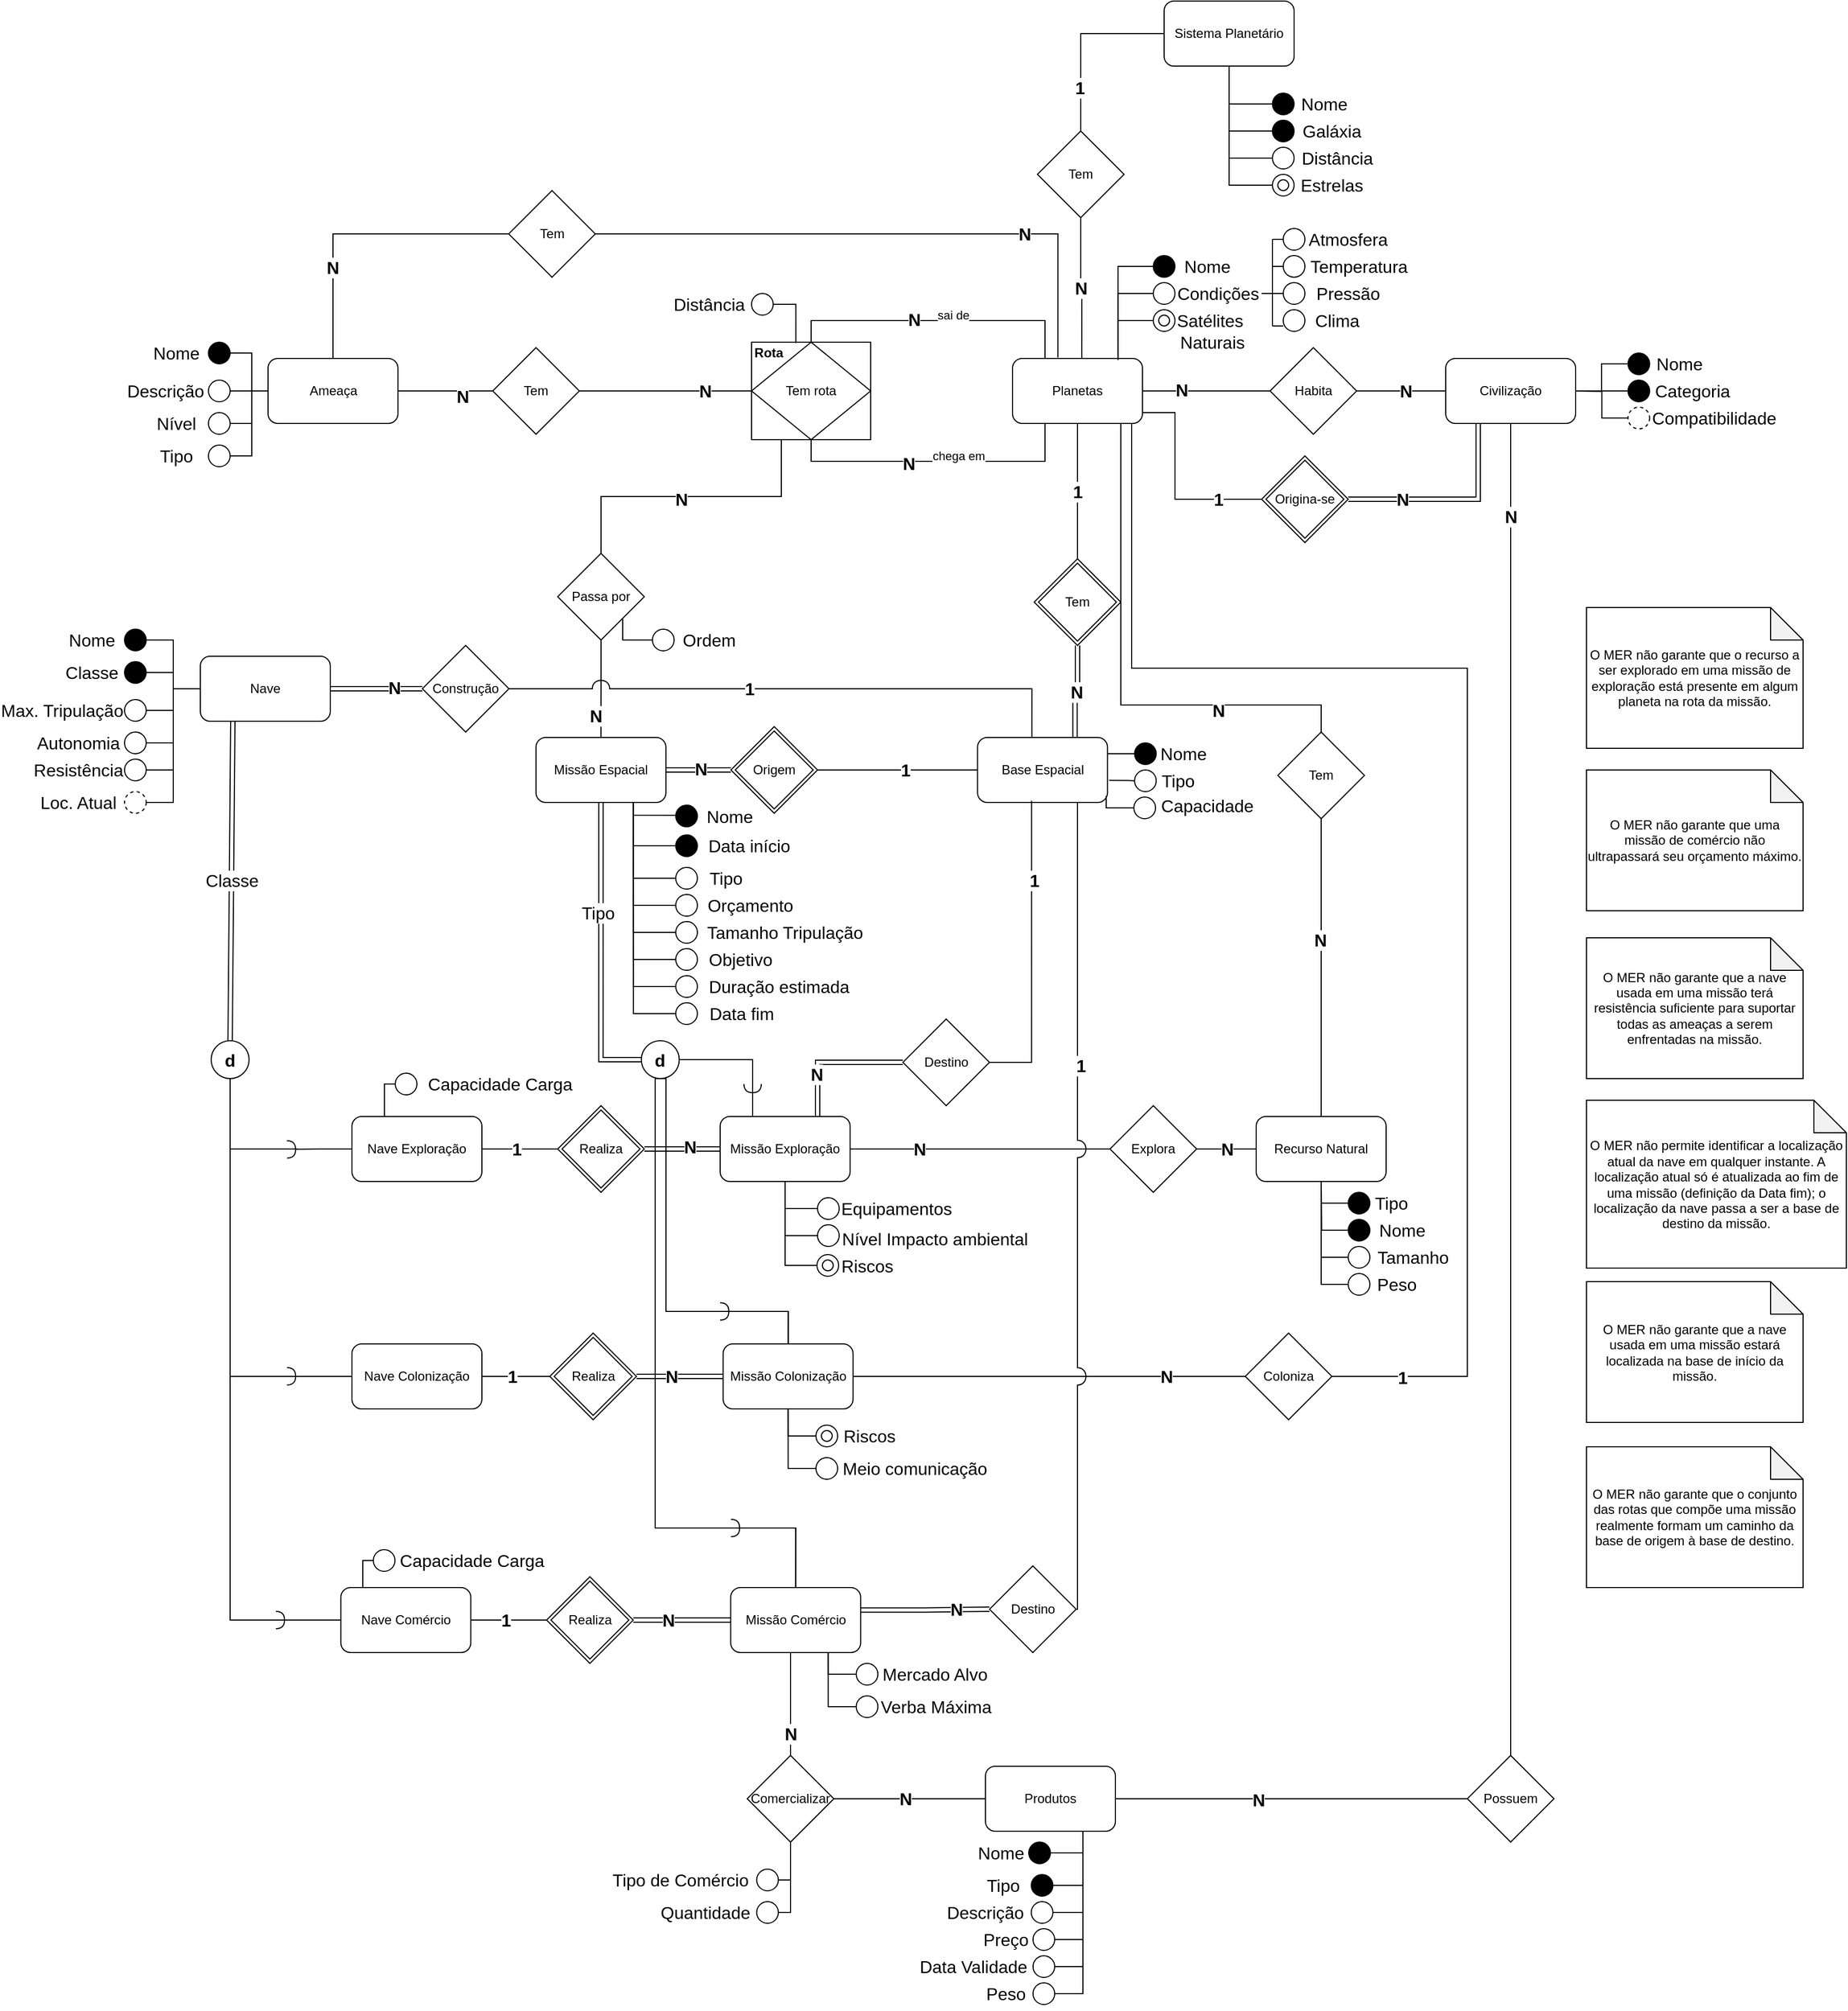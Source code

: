 <mxfile version="21.6.8" type="device">
  <diagram id="R2lEEEUBdFMjLlhIrx00" name="Page-1">
    <mxGraphModel dx="4011" dy="4054" grid="1" gridSize="10" guides="1" tooltips="1" connect="1" arrows="1" fold="1" page="1" pageScale="1" pageWidth="1200" pageHeight="1920" math="0" shadow="0" extFonts="Permanent Marker^https://fonts.googleapis.com/css?family=Permanent+Marker">
      <root>
        <mxCell id="0" />
        <mxCell id="1" parent="0" />
        <mxCell id="2xq8bCKXOT0d5EsSL52e-77" style="edgeStyle=orthogonalEdgeStyle;rounded=0;orthogonalLoop=1;jettySize=auto;html=1;exitX=1;exitY=0.5;exitDx=0;exitDy=0;entryX=0;entryY=0.5;entryDx=0;entryDy=0;endArrow=none;endFill=0;" parent="1" source="2xq8bCKXOT0d5EsSL52e-1" target="2xq8bCKXOT0d5EsSL52e-75" edge="1">
          <mxGeometry relative="1" as="geometry" />
        </mxCell>
        <mxCell id="2xq8bCKXOT0d5EsSL52e-79" value="N" style="edgeLabel;html=1;align=center;verticalAlign=middle;resizable=0;points=[];fontSize=16;fontStyle=1" parent="2xq8bCKXOT0d5EsSL52e-77" vertex="1" connectable="0">
          <mxGeometry x="-0.393" y="1" relative="1" as="geometry">
            <mxPoint x="33" y="6" as="offset" />
          </mxGeometry>
        </mxCell>
        <mxCell id="2xq8bCKXOT0d5EsSL52e-1" value="Ameaça" style="rounded=1;whiteSpace=wrap;html=1;" parent="1" vertex="1">
          <mxGeometry x="-287.5" y="40" width="120" height="60" as="geometry" />
        </mxCell>
        <mxCell id="2xq8bCKXOT0d5EsSL52e-15" style="edgeStyle=orthogonalEdgeStyle;rounded=0;orthogonalLoop=1;jettySize=auto;html=1;exitX=0;exitY=0.5;exitDx=0;exitDy=0;entryX=1;entryY=0.5;entryDx=0;entryDy=0;endArrow=none;endFill=0;" parent="1" source="2xq8bCKXOT0d5EsSL52e-2" target="-R08AXTmpkMaVdlQjnf7-66" edge="1">
          <mxGeometry relative="1" as="geometry">
            <mxPoint x="-400" y="425" as="targetPoint" />
          </mxGeometry>
        </mxCell>
        <mxCell id="2xq8bCKXOT0d5EsSL52e-16" style="edgeStyle=orthogonalEdgeStyle;rounded=0;orthogonalLoop=1;jettySize=auto;html=1;exitX=0;exitY=0.5;exitDx=0;exitDy=0;entryX=1;entryY=0.5;entryDx=0;entryDy=0;endArrow=none;endFill=0;" parent="1" source="2xq8bCKXOT0d5EsSL52e-2" target="-R08AXTmpkMaVdlQjnf7-75" edge="1">
          <mxGeometry relative="1" as="geometry">
            <mxPoint x="-400" y="485" as="targetPoint" />
          </mxGeometry>
        </mxCell>
        <mxCell id="2xq8bCKXOT0d5EsSL52e-17" style="edgeStyle=orthogonalEdgeStyle;rounded=0;orthogonalLoop=1;jettySize=auto;html=1;entryX=1;entryY=0.5;entryDx=0;entryDy=0;endArrow=none;endFill=0;exitX=0;exitY=0.5;exitDx=0;exitDy=0;" parent="1" source="2xq8bCKXOT0d5EsSL52e-2" target="-R08AXTmpkMaVdlQjnf7-71" edge="1">
          <mxGeometry relative="1" as="geometry">
            <mxPoint x="-290" y="550" as="sourcePoint" />
            <mxPoint x="-400" y="545" as="targetPoint" />
          </mxGeometry>
        </mxCell>
        <mxCell id="2xq8bCKXOT0d5EsSL52e-19" style="edgeStyle=orthogonalEdgeStyle;rounded=0;orthogonalLoop=1;jettySize=auto;html=1;entryX=1;entryY=0.5;entryDx=0;entryDy=0;endArrow=none;endFill=0;exitX=0;exitY=0.5;exitDx=0;exitDy=0;" parent="1" source="2xq8bCKXOT0d5EsSL52e-2" target="-R08AXTmpkMaVdlQjnf7-81" edge="1">
          <mxGeometry relative="1" as="geometry">
            <mxPoint x="-290" y="550" as="sourcePoint" />
            <mxPoint x="-400" y="665" as="targetPoint" />
          </mxGeometry>
        </mxCell>
        <mxCell id="2xq8bCKXOT0d5EsSL52e-20" style="edgeStyle=orthogonalEdgeStyle;rounded=0;orthogonalLoop=1;jettySize=auto;html=1;exitX=0;exitY=0.5;exitDx=0;exitDy=0;entryX=1;entryY=0.5;entryDx=0;entryDy=0;endArrow=none;endFill=0;" parent="1" source="2xq8bCKXOT0d5EsSL52e-2" target="-R08AXTmpkMaVdlQjnf7-83" edge="1">
          <mxGeometry relative="1" as="geometry" />
        </mxCell>
        <mxCell id="5aR08563lVX2HHhUGIuG-29" style="edgeStyle=orthogonalEdgeStyle;rounded=0;orthogonalLoop=1;jettySize=auto;html=1;exitX=1;exitY=0.5;exitDx=0;exitDy=0;entryX=0;entryY=0.5;entryDx=0;entryDy=0;endArrow=none;endFill=0;shape=link;" parent="1" source="2xq8bCKXOT0d5EsSL52e-2" target="5aR08563lVX2HHhUGIuG-28" edge="1">
          <mxGeometry relative="1" as="geometry" />
        </mxCell>
        <mxCell id="5aR08563lVX2HHhUGIuG-31" value="&lt;b style=&quot;font-size: 16px;&quot;&gt;&lt;font style=&quot;font-size: 16px;&quot;&gt;N&lt;/font&gt;&lt;/b&gt;" style="edgeLabel;html=1;align=center;verticalAlign=middle;resizable=0;points=[];fontSize=16;" parent="5aR08563lVX2HHhUGIuG-29" vertex="1" connectable="0">
          <mxGeometry x="0.393" y="1" relative="1" as="geometry">
            <mxPoint as="offset" />
          </mxGeometry>
        </mxCell>
        <mxCell id="5aR08563lVX2HHhUGIuG-95" style="rounded=0;orthogonalLoop=1;jettySize=auto;html=1;exitX=0.25;exitY=1;exitDx=0;exitDy=0;entryX=0.5;entryY=0;entryDx=0;entryDy=0;endArrow=none;endFill=0;shape=link;" parent="1" source="2xq8bCKXOT0d5EsSL52e-2" target="5aR08563lVX2HHhUGIuG-94" edge="1">
          <mxGeometry relative="1" as="geometry" />
        </mxCell>
        <mxCell id="R6d2KGiThh--YOIiiFkr-106" value="&lt;font style=&quot;font-size: 16px;&quot;&gt;Classe&lt;/font&gt;" style="edgeLabel;html=1;align=center;verticalAlign=middle;resizable=0;points=[];" vertex="1" connectable="0" parent="5aR08563lVX2HHhUGIuG-95">
          <mxGeometry x="-0.008" relative="1" as="geometry">
            <mxPoint as="offset" />
          </mxGeometry>
        </mxCell>
        <mxCell id="2xq8bCKXOT0d5EsSL52e-2" value="Nave" style="rounded=1;whiteSpace=wrap;html=1;" parent="1" vertex="1">
          <mxGeometry x="-350" y="315" width="120" height="60" as="geometry" />
        </mxCell>
        <mxCell id="-R08AXTmpkMaVdlQjnf7-43" value="&lt;b style=&quot;&quot;&gt;&lt;font style=&quot;font-size: 16px;&quot;&gt;N&lt;/font&gt;&lt;/b&gt;" style="edgeStyle=orthogonalEdgeStyle;rounded=0;orthogonalLoop=1;jettySize=auto;html=1;exitX=0.75;exitY=0;exitDx=0;exitDy=0;entryX=0.5;entryY=1;entryDx=0;entryDy=0;endArrow=none;endFill=0;shape=link;" parent="1" source="2xq8bCKXOT0d5EsSL52e-3" target="R6d2KGiThh--YOIiiFkr-82" edge="1">
          <mxGeometry relative="1" as="geometry">
            <mxPoint x="460" y="305.0" as="targetPoint" />
          </mxGeometry>
        </mxCell>
        <mxCell id="2xq8bCKXOT0d5EsSL52e-3" value="Base Espacial" style="rounded=1;whiteSpace=wrap;html=1;" parent="1" vertex="1">
          <mxGeometry x="367.7" y="390" width="120" height="60" as="geometry" />
        </mxCell>
        <mxCell id="2xq8bCKXOT0d5EsSL52e-107" style="edgeStyle=orthogonalEdgeStyle;rounded=0;orthogonalLoop=1;jettySize=auto;html=1;exitX=1;exitY=0.5;exitDx=0;exitDy=0;entryX=0;entryY=0.5;entryDx=0;entryDy=0;endArrow=none;endFill=0;shape=link;" parent="1" source="2xq8bCKXOT0d5EsSL52e-4" target="2xq8bCKXOT0d5EsSL52e-110" edge="1">
          <mxGeometry relative="1" as="geometry">
            <mxPoint x="139.94" y="460" as="targetPoint" />
          </mxGeometry>
        </mxCell>
        <mxCell id="2xq8bCKXOT0d5EsSL52e-108" value="N" style="edgeLabel;html=1;align=center;verticalAlign=middle;resizable=0;points=[];fontStyle=1;fontSize=16;" parent="2xq8bCKXOT0d5EsSL52e-107" vertex="1" connectable="0">
          <mxGeometry x="0.048" y="1" relative="1" as="geometry">
            <mxPoint as="offset" />
          </mxGeometry>
        </mxCell>
        <mxCell id="R6d2KGiThh--YOIiiFkr-90" style="edgeStyle=orthogonalEdgeStyle;rounded=0;orthogonalLoop=1;jettySize=auto;html=1;exitX=0.5;exitY=1;exitDx=0;exitDy=0;entryX=0;entryY=0.5;entryDx=0;entryDy=0;shape=link;" edge="1" parent="1" source="2xq8bCKXOT0d5EsSL52e-4" target="5aR08563lVX2HHhUGIuG-99">
          <mxGeometry relative="1" as="geometry" />
        </mxCell>
        <mxCell id="R6d2KGiThh--YOIiiFkr-105" value="&lt;font style=&quot;font-size: 16px;&quot;&gt;Tipo&lt;/font&gt;" style="edgeLabel;html=1;align=center;verticalAlign=middle;resizable=0;points=[];" vertex="1" connectable="0" parent="R6d2KGiThh--YOIiiFkr-90">
          <mxGeometry x="-0.268" y="-3" relative="1" as="geometry">
            <mxPoint y="1" as="offset" />
          </mxGeometry>
        </mxCell>
        <mxCell id="R6d2KGiThh--YOIiiFkr-96" style="edgeStyle=orthogonalEdgeStyle;rounded=0;orthogonalLoop=1;jettySize=auto;html=1;exitX=0.75;exitY=1;exitDx=0;exitDy=0;entryX=0.131;entryY=0.467;entryDx=0;entryDy=0;entryPerimeter=0;endArrow=none;endFill=0;" edge="1" parent="1" source="2xq8bCKXOT0d5EsSL52e-4" target="-R08AXTmpkMaVdlQjnf7-204">
          <mxGeometry relative="1" as="geometry">
            <Array as="points">
              <mxPoint x="50" y="462" />
            </Array>
          </mxGeometry>
        </mxCell>
        <mxCell id="R6d2KGiThh--YOIiiFkr-97" style="edgeStyle=orthogonalEdgeStyle;rounded=0;orthogonalLoop=1;jettySize=auto;html=1;exitX=0.75;exitY=1;exitDx=0;exitDy=0;entryX=0;entryY=0.5;entryDx=0;entryDy=0;endArrow=none;endFill=0;" edge="1" parent="1" source="2xq8bCKXOT0d5EsSL52e-4" target="-R08AXTmpkMaVdlQjnf7-185">
          <mxGeometry relative="1" as="geometry" />
        </mxCell>
        <mxCell id="R6d2KGiThh--YOIiiFkr-98" style="edgeStyle=orthogonalEdgeStyle;rounded=0;orthogonalLoop=1;jettySize=auto;html=1;exitX=0.75;exitY=1;exitDx=0;exitDy=0;entryX=0;entryY=0.5;entryDx=0;entryDy=0;endArrow=none;endFill=0;" edge="1" parent="1" source="2xq8bCKXOT0d5EsSL52e-4" target="-R08AXTmpkMaVdlQjnf7-216">
          <mxGeometry relative="1" as="geometry" />
        </mxCell>
        <mxCell id="R6d2KGiThh--YOIiiFkr-99" style="edgeStyle=orthogonalEdgeStyle;rounded=0;orthogonalLoop=1;jettySize=auto;html=1;exitX=0.75;exitY=1;exitDx=0;exitDy=0;entryX=0;entryY=0.5;entryDx=0;entryDy=0;endArrow=none;endFill=0;" edge="1" parent="1" source="2xq8bCKXOT0d5EsSL52e-4" target="-R08AXTmpkMaVdlQjnf7-187">
          <mxGeometry relative="1" as="geometry" />
        </mxCell>
        <mxCell id="R6d2KGiThh--YOIiiFkr-100" style="edgeStyle=orthogonalEdgeStyle;rounded=0;orthogonalLoop=1;jettySize=auto;html=1;exitX=0.75;exitY=1;exitDx=0;exitDy=0;entryX=0;entryY=0.5;entryDx=0;entryDy=0;endArrow=none;endFill=0;" edge="1" parent="1" source="2xq8bCKXOT0d5EsSL52e-4" target="-R08AXTmpkMaVdlQjnf7-191">
          <mxGeometry relative="1" as="geometry" />
        </mxCell>
        <mxCell id="R6d2KGiThh--YOIiiFkr-101" style="edgeStyle=orthogonalEdgeStyle;rounded=0;orthogonalLoop=1;jettySize=auto;html=1;exitX=0.75;exitY=1;exitDx=0;exitDy=0;entryX=0;entryY=0.5;entryDx=0;entryDy=0;endArrow=none;endFill=0;" edge="1" parent="1" source="2xq8bCKXOT0d5EsSL52e-4" target="-R08AXTmpkMaVdlQjnf7-210">
          <mxGeometry relative="1" as="geometry" />
        </mxCell>
        <mxCell id="R6d2KGiThh--YOIiiFkr-102" style="edgeStyle=orthogonalEdgeStyle;rounded=0;orthogonalLoop=1;jettySize=auto;html=1;exitX=0.75;exitY=1;exitDx=0;exitDy=0;entryX=0;entryY=0.5;entryDx=0;entryDy=0;endArrow=none;endFill=0;" edge="1" parent="1" source="2xq8bCKXOT0d5EsSL52e-4" target="R6d2KGiThh--YOIiiFkr-86">
          <mxGeometry relative="1" as="geometry" />
        </mxCell>
        <mxCell id="R6d2KGiThh--YOIiiFkr-104" style="edgeStyle=orthogonalEdgeStyle;rounded=0;orthogonalLoop=1;jettySize=auto;html=1;exitX=0.75;exitY=1;exitDx=0;exitDy=0;entryX=0;entryY=0.5;entryDx=0;entryDy=0;endArrow=none;endFill=0;" edge="1" parent="1" source="2xq8bCKXOT0d5EsSL52e-4" target="R6d2KGiThh--YOIiiFkr-91">
          <mxGeometry relative="1" as="geometry">
            <mxPoint x="60" y="640" as="targetPoint" />
          </mxGeometry>
        </mxCell>
        <mxCell id="2xq8bCKXOT0d5EsSL52e-4" value="Missão Espacial" style="rounded=1;whiteSpace=wrap;html=1;" parent="1" vertex="1">
          <mxGeometry x="-40.06" y="390" width="120" height="60" as="geometry" />
        </mxCell>
        <mxCell id="2xq8bCKXOT0d5EsSL52e-67" style="edgeStyle=orthogonalEdgeStyle;rounded=0;orthogonalLoop=1;jettySize=auto;html=1;entryX=0;entryY=0.5;entryDx=0;entryDy=0;endArrow=none;endFill=0;" parent="1" target="-R08AXTmpkMaVdlQjnf7-92" edge="1">
          <mxGeometry relative="1" as="geometry">
            <mxPoint x="887.79" y="145" as="targetPoint" />
            <mxPoint x="918.35" y="70" as="sourcePoint" />
          </mxGeometry>
        </mxCell>
        <mxCell id="2xq8bCKXOT0d5EsSL52e-68" style="edgeStyle=orthogonalEdgeStyle;rounded=0;orthogonalLoop=1;jettySize=auto;html=1;exitX=1;exitY=0.5;exitDx=0;exitDy=0;entryX=0;entryY=0.5;entryDx=0;entryDy=0;endArrow=none;endFill=0;" parent="1" source="2xq8bCKXOT0d5EsSL52e-5" target="-R08AXTmpkMaVdlQjnf7-95" edge="1">
          <mxGeometry relative="1" as="geometry">
            <mxPoint x="887.79" y="205" as="targetPoint" />
          </mxGeometry>
        </mxCell>
        <mxCell id="2xq8bCKXOT0d5EsSL52e-69" style="edgeStyle=orthogonalEdgeStyle;rounded=0;orthogonalLoop=1;jettySize=auto;html=1;exitX=1;exitY=0.5;exitDx=0;exitDy=0;entryX=0;entryY=0.5;entryDx=0;entryDy=0;endArrow=none;endFill=0;" parent="1" source="2xq8bCKXOT0d5EsSL52e-5" target="-R08AXTmpkMaVdlQjnf7-97" edge="1">
          <mxGeometry relative="1" as="geometry">
            <mxPoint x="887.79" y="265" as="targetPoint" />
          </mxGeometry>
        </mxCell>
        <mxCell id="2xq8bCKXOT0d5EsSL52e-5" value="Civilização" style="rounded=1;whiteSpace=wrap;html=1;" parent="1" vertex="1">
          <mxGeometry x="800" y="40" width="120" height="60" as="geometry" />
        </mxCell>
        <mxCell id="2xq8bCKXOT0d5EsSL52e-55" style="edgeStyle=orthogonalEdgeStyle;rounded=0;orthogonalLoop=1;jettySize=auto;html=1;exitX=0.5;exitY=1;exitDx=0;exitDy=0;endArrow=none;endFill=0;entryX=0;entryY=0.5;entryDx=0;entryDy=0;" parent="1" source="2xq8bCKXOT0d5EsSL52e-6" target="-R08AXTmpkMaVdlQjnf7-131" edge="1">
          <mxGeometry relative="1" as="geometry">
            <mxPoint x="600" y="-200" as="targetPoint" />
          </mxGeometry>
        </mxCell>
        <mxCell id="2xq8bCKXOT0d5EsSL52e-56" style="edgeStyle=orthogonalEdgeStyle;rounded=0;orthogonalLoop=1;jettySize=auto;html=1;exitX=0.5;exitY=1;exitDx=0;exitDy=0;entryX=0;entryY=0.5;entryDx=0;entryDy=0;endArrow=none;endFill=0;" parent="1" source="2xq8bCKXOT0d5EsSL52e-6" target="-R08AXTmpkMaVdlQjnf7-133" edge="1">
          <mxGeometry relative="1" as="geometry">
            <mxPoint x="620" y="-135" as="targetPoint" />
          </mxGeometry>
        </mxCell>
        <mxCell id="2xq8bCKXOT0d5EsSL52e-57" style="edgeStyle=orthogonalEdgeStyle;rounded=0;orthogonalLoop=1;jettySize=auto;html=1;exitX=0.5;exitY=1;exitDx=0;exitDy=0;entryX=0;entryY=0.5;entryDx=0;entryDy=0;endArrow=none;endFill=0;" parent="1" source="2xq8bCKXOT0d5EsSL52e-6" target="-R08AXTmpkMaVdlQjnf7-135" edge="1">
          <mxGeometry relative="1" as="geometry">
            <mxPoint x="620" y="-75" as="targetPoint" />
          </mxGeometry>
        </mxCell>
        <mxCell id="2xq8bCKXOT0d5EsSL52e-58" style="edgeStyle=orthogonalEdgeStyle;rounded=0;orthogonalLoop=1;jettySize=auto;html=1;exitX=0.5;exitY=1;exitDx=0;exitDy=0;entryX=0;entryY=0.5;entryDx=0;entryDy=0;endArrow=none;endFill=0;" parent="1" source="2xq8bCKXOT0d5EsSL52e-6" target="-R08AXTmpkMaVdlQjnf7-137" edge="1">
          <mxGeometry relative="1" as="geometry">
            <mxPoint x="620" y="-15" as="targetPoint" />
          </mxGeometry>
        </mxCell>
        <mxCell id="2xq8bCKXOT0d5EsSL52e-6" value="Sistema Planetário" style="rounded=1;whiteSpace=wrap;html=1;" parent="1" vertex="1">
          <mxGeometry x="540" y="-290" width="120" height="60" as="geometry" />
        </mxCell>
        <mxCell id="5aR08563lVX2HHhUGIuG-104" style="edgeStyle=orthogonalEdgeStyle;rounded=0;orthogonalLoop=1;jettySize=auto;html=1;endArrow=none;endFill=0;" parent="1" source="2xq8bCKXOT0d5EsSL52e-7" target="5aR08563lVX2HHhUGIuG-105" edge="1">
          <mxGeometry relative="1" as="geometry">
            <mxPoint x="610" y="440" as="targetPoint" />
            <mxPoint x="440" y="120" as="sourcePoint" />
            <Array as="points">
              <mxPoint x="500" y="360" />
              <mxPoint x="685" y="360" />
            </Array>
          </mxGeometry>
        </mxCell>
        <mxCell id="5aR08563lVX2HHhUGIuG-107" value="N" style="edgeLabel;html=1;align=center;verticalAlign=middle;resizable=0;points=[];fontStyle=1;fontSize=16;" parent="5aR08563lVX2HHhUGIuG-104" connectable="0" vertex="1">
          <mxGeometry x="0.405" y="-2" relative="1" as="geometry">
            <mxPoint x="20" y="3" as="offset" />
          </mxGeometry>
        </mxCell>
        <mxCell id="R6d2KGiThh--YOIiiFkr-83" value="&lt;b&gt;&lt;font style=&quot;font-size: 16px;&quot;&gt;1&lt;/font&gt;&lt;/b&gt;" style="edgeStyle=orthogonalEdgeStyle;rounded=0;orthogonalLoop=1;jettySize=auto;html=1;exitX=0.5;exitY=1;exitDx=0;exitDy=0;entryX=0.5;entryY=0;entryDx=0;entryDy=0;endArrow=none;endFill=0;" edge="1" parent="1" source="2xq8bCKXOT0d5EsSL52e-7" target="R6d2KGiThh--YOIiiFkr-82">
          <mxGeometry relative="1" as="geometry" />
        </mxCell>
        <mxCell id="2xq8bCKXOT0d5EsSL52e-7" value="Planetas" style="rounded=1;whiteSpace=wrap;html=1;" parent="1" vertex="1">
          <mxGeometry x="400" y="40" width="120" height="60" as="geometry" />
        </mxCell>
        <mxCell id="2xq8bCKXOT0d5EsSL52e-71" style="edgeStyle=orthogonalEdgeStyle;rounded=0;orthogonalLoop=1;jettySize=auto;html=1;exitX=0.5;exitY=1;exitDx=0;exitDy=0;entryX=0.25;entryY=1;entryDx=0;entryDy=0;endArrow=none;endFill=0;" parent="1" source="2xq8bCKXOT0d5EsSL52e-74" target="2xq8bCKXOT0d5EsSL52e-7" edge="1">
          <mxGeometry relative="1" as="geometry">
            <mxPoint x="220" y="110" as="sourcePoint" />
          </mxGeometry>
        </mxCell>
        <mxCell id="R6d2KGiThh--YOIiiFkr-57" value="&lt;b&gt;&lt;font style=&quot;font-size: 16px;&quot;&gt;N&lt;/font&gt;&lt;/b&gt;" style="edgeLabel;html=1;align=center;verticalAlign=middle;resizable=0;points=[];" vertex="1" connectable="0" parent="2xq8bCKXOT0d5EsSL52e-71">
          <mxGeometry x="-0.183" y="-2" relative="1" as="geometry">
            <mxPoint x="-1" as="offset" />
          </mxGeometry>
        </mxCell>
        <mxCell id="R6d2KGiThh--YOIiiFkr-59" value="chega em" style="edgeLabel;html=1;align=center;verticalAlign=middle;resizable=0;points=[];" vertex="1" connectable="0" parent="2xq8bCKXOT0d5EsSL52e-71">
          <mxGeometry x="0.2" y="2" relative="1" as="geometry">
            <mxPoint x="-7" y="-3" as="offset" />
          </mxGeometry>
        </mxCell>
        <mxCell id="2xq8bCKXOT0d5EsSL52e-72" style="edgeStyle=orthogonalEdgeStyle;rounded=0;orthogonalLoop=1;jettySize=auto;html=1;exitX=0.5;exitY=0;exitDx=0;exitDy=0;entryX=0.25;entryY=0;entryDx=0;entryDy=0;endArrow=none;endFill=0;" parent="1" source="2xq8bCKXOT0d5EsSL52e-74" target="2xq8bCKXOT0d5EsSL52e-7" edge="1">
          <mxGeometry relative="1" as="geometry">
            <mxPoint x="220" y="30" as="sourcePoint" />
          </mxGeometry>
        </mxCell>
        <mxCell id="R6d2KGiThh--YOIiiFkr-58" value="&lt;b style=&quot;border-color: var(--border-color);&quot;&gt;&lt;font style=&quot;border-color: var(--border-color); font-size: 16px;&quot;&gt;N&lt;/font&gt;&lt;/b&gt;" style="edgeLabel;html=1;align=center;verticalAlign=middle;resizable=0;points=[];" vertex="1" connectable="0" parent="2xq8bCKXOT0d5EsSL52e-72">
          <mxGeometry x="-0.156" y="1" relative="1" as="geometry">
            <mxPoint as="offset" />
          </mxGeometry>
        </mxCell>
        <mxCell id="R6d2KGiThh--YOIiiFkr-60" value="sai de" style="edgeLabel;html=1;align=center;verticalAlign=middle;resizable=0;points=[];" vertex="1" connectable="0" parent="2xq8bCKXOT0d5EsSL52e-72">
          <mxGeometry x="0.116" y="-1" relative="1" as="geometry">
            <mxPoint y="-6" as="offset" />
          </mxGeometry>
        </mxCell>
        <mxCell id="2xq8bCKXOT0d5EsSL52e-114" style="edgeStyle=orthogonalEdgeStyle;rounded=0;orthogonalLoop=1;jettySize=auto;html=1;exitX=0.25;exitY=1;exitDx=0;exitDy=0;entryX=0.5;entryY=0;entryDx=0;entryDy=0;endArrow=none;endFill=0;" parent="1" source="2xq8bCKXOT0d5EsSL52e-74" target="2xq8bCKXOT0d5EsSL52e-113" edge="1">
          <mxGeometry relative="1" as="geometry" />
        </mxCell>
        <mxCell id="2xq8bCKXOT0d5EsSL52e-116" value="N" style="edgeLabel;html=1;align=center;verticalAlign=middle;resizable=0;points=[];fontStyle=1;fontSize=16;" parent="2xq8bCKXOT0d5EsSL52e-114" vertex="1" connectable="0">
          <mxGeometry x="-0.085" y="3" relative="1" as="geometry">
            <mxPoint x="-21" y="-1" as="offset" />
          </mxGeometry>
        </mxCell>
        <mxCell id="2xq8bCKXOT0d5EsSL52e-74" value="Tem rota" style="shape=associativeEntity;whiteSpace=wrap;html=1;align=center;" parent="1" vertex="1">
          <mxGeometry x="159" y="25" width="110" height="90" as="geometry" />
        </mxCell>
        <mxCell id="2xq8bCKXOT0d5EsSL52e-78" style="edgeStyle=orthogonalEdgeStyle;rounded=0;orthogonalLoop=1;jettySize=auto;html=1;exitX=1;exitY=0.5;exitDx=0;exitDy=0;entryX=0;entryY=0.5;entryDx=0;entryDy=0;endArrow=none;endFill=0;" parent="1" source="2xq8bCKXOT0d5EsSL52e-75" target="2xq8bCKXOT0d5EsSL52e-74" edge="1">
          <mxGeometry relative="1" as="geometry" />
        </mxCell>
        <mxCell id="2xq8bCKXOT0d5EsSL52e-80" value="N" style="edgeLabel;html=1;align=center;verticalAlign=middle;resizable=0;points=[];fontSize=16;fontStyle=1" parent="2xq8bCKXOT0d5EsSL52e-78" vertex="1" connectable="0">
          <mxGeometry x="0.461" y="-2" relative="1" as="geometry">
            <mxPoint y="-2" as="offset" />
          </mxGeometry>
        </mxCell>
        <mxCell id="2xq8bCKXOT0d5EsSL52e-75" value="Tem" style="rhombus;whiteSpace=wrap;html=1;" parent="1" vertex="1">
          <mxGeometry x="-80" y="30" width="80" height="80" as="geometry" />
        </mxCell>
        <mxCell id="2xq8bCKXOT0d5EsSL52e-76" value="&lt;b&gt;Rota&lt;/b&gt;" style="text;html=1;strokeColor=none;fillColor=none;align=center;verticalAlign=middle;whiteSpace=wrap;rounded=0;" parent="1" vertex="1">
          <mxGeometry x="145" y="20" width="60" height="30" as="geometry" />
        </mxCell>
        <mxCell id="2xq8bCKXOT0d5EsSL52e-81" style="rounded=0;orthogonalLoop=1;jettySize=auto;html=1;exitX=1;exitY=0.5;exitDx=0;exitDy=0;entryX=0;entryY=0.5;entryDx=0;entryDy=0;endArrow=none;endFill=0;" parent="1" source="2xq8bCKXOT0d5EsSL52e-7" target="2xq8bCKXOT0d5EsSL52e-85" edge="1">
          <mxGeometry relative="1" as="geometry">
            <mxPoint x="550" y="-15" as="sourcePoint" />
          </mxGeometry>
        </mxCell>
        <mxCell id="2xq8bCKXOT0d5EsSL52e-82" value="N" style="edgeLabel;html=1;align=center;verticalAlign=middle;resizable=0;points=[];fontSize=16;fontStyle=1" parent="2xq8bCKXOT0d5EsSL52e-81" vertex="1" connectable="0">
          <mxGeometry x="-0.393" y="1" relative="1" as="geometry">
            <mxPoint as="offset" />
          </mxGeometry>
        </mxCell>
        <mxCell id="2xq8bCKXOT0d5EsSL52e-83" style="rounded=0;orthogonalLoop=1;jettySize=auto;html=1;exitX=1;exitY=0.5;exitDx=0;exitDy=0;entryX=0;entryY=0.5;entryDx=0;entryDy=0;endArrow=none;endFill=0;edgeStyle=orthogonalEdgeStyle;" parent="1" source="2xq8bCKXOT0d5EsSL52e-85" target="2xq8bCKXOT0d5EsSL52e-5" edge="1">
          <mxGeometry relative="1" as="geometry">
            <mxPoint x="935" y="-15" as="targetPoint" />
          </mxGeometry>
        </mxCell>
        <mxCell id="2xq8bCKXOT0d5EsSL52e-84" value="N" style="edgeLabel;html=1;align=center;verticalAlign=middle;resizable=0;points=[];fontSize=16;fontStyle=1" parent="2xq8bCKXOT0d5EsSL52e-83" vertex="1" connectable="0">
          <mxGeometry x="0.461" y="-2" relative="1" as="geometry">
            <mxPoint x="-15" y="-2" as="offset" />
          </mxGeometry>
        </mxCell>
        <mxCell id="2xq8bCKXOT0d5EsSL52e-85" value="Habita" style="rhombus;whiteSpace=wrap;html=1;rotation=0;" parent="1" vertex="1">
          <mxGeometry x="637.79" y="30" width="80" height="80" as="geometry" />
        </mxCell>
        <mxCell id="2xq8bCKXOT0d5EsSL52e-86" style="edgeStyle=orthogonalEdgeStyle;rounded=0;orthogonalLoop=1;jettySize=auto;html=1;entryX=0.5;entryY=1;entryDx=0;entryDy=0;endArrow=none;endFill=0;exitX=0.533;exitY=0.001;exitDx=0;exitDy=0;exitPerimeter=0;" parent="1" source="2xq8bCKXOT0d5EsSL52e-7" target="2xq8bCKXOT0d5EsSL52e-90" edge="1">
          <mxGeometry relative="1" as="geometry">
            <mxPoint x="463" y="30" as="sourcePoint" />
          </mxGeometry>
        </mxCell>
        <mxCell id="2xq8bCKXOT0d5EsSL52e-87" value="N" style="edgeLabel;html=1;align=center;verticalAlign=middle;resizable=0;points=[];fontSize=16;fontStyle=1" parent="2xq8bCKXOT0d5EsSL52e-86" vertex="1" connectable="0">
          <mxGeometry x="-0.393" y="1" relative="1" as="geometry">
            <mxPoint y="-25" as="offset" />
          </mxGeometry>
        </mxCell>
        <mxCell id="R6d2KGiThh--YOIiiFkr-65" style="edgeStyle=orthogonalEdgeStyle;rounded=0;orthogonalLoop=1;jettySize=auto;html=1;exitX=0.5;exitY=0;exitDx=0;exitDy=0;entryX=0;entryY=0.5;entryDx=0;entryDy=0;endArrow=none;endFill=0;" edge="1" parent="1" source="2xq8bCKXOT0d5EsSL52e-90" target="2xq8bCKXOT0d5EsSL52e-6">
          <mxGeometry relative="1" as="geometry" />
        </mxCell>
        <mxCell id="R6d2KGiThh--YOIiiFkr-68" value="&lt;b&gt;&lt;font style=&quot;font-size: 16px;&quot;&gt;1&lt;/font&gt;&lt;/b&gt;" style="edgeLabel;html=1;align=center;verticalAlign=middle;resizable=0;points=[];" vertex="1" connectable="0" parent="R6d2KGiThh--YOIiiFkr-65">
          <mxGeometry x="-0.512" y="1" relative="1" as="geometry">
            <mxPoint as="offset" />
          </mxGeometry>
        </mxCell>
        <mxCell id="2xq8bCKXOT0d5EsSL52e-90" value="Tem" style="rhombus;whiteSpace=wrap;html=1;" parent="1" vertex="1">
          <mxGeometry x="423" y="-170" width="80" height="80" as="geometry" />
        </mxCell>
        <mxCell id="2xq8bCKXOT0d5EsSL52e-102" style="edgeStyle=orthogonalEdgeStyle;rounded=0;orthogonalLoop=1;jettySize=auto;html=1;exitX=0;exitY=0.5;exitDx=0;exitDy=0;entryX=1;entryY=0.5;entryDx=0;entryDy=0;endArrow=none;endFill=0;fontSize=16;" parent="1" source="2xq8bCKXOT0d5EsSL52e-3" target="2xq8bCKXOT0d5EsSL52e-110" edge="1">
          <mxGeometry relative="1" as="geometry">
            <mxPoint x="279.94" y="420" as="sourcePoint" />
            <mxPoint x="219.94" y="460" as="targetPoint" />
          </mxGeometry>
        </mxCell>
        <mxCell id="2xq8bCKXOT0d5EsSL52e-103" value="1" style="edgeLabel;html=1;align=center;verticalAlign=middle;resizable=0;points=[];fontStyle=1;fontSize=16;" parent="2xq8bCKXOT0d5EsSL52e-102" vertex="1" connectable="0">
          <mxGeometry x="-0.101" y="-4" relative="1" as="geometry">
            <mxPoint y="4" as="offset" />
          </mxGeometry>
        </mxCell>
        <mxCell id="2xq8bCKXOT0d5EsSL52e-110" value="Origem" style="shape=rhombus;double=1;perimeter=rhombusPerimeter;whiteSpace=wrap;html=1;align=center;" parent="1" vertex="1">
          <mxGeometry x="139.94" y="380" width="80" height="80" as="geometry" />
        </mxCell>
        <mxCell id="2xq8bCKXOT0d5EsSL52e-115" style="edgeStyle=orthogonalEdgeStyle;rounded=0;orthogonalLoop=1;jettySize=auto;html=1;exitX=0.5;exitY=1;exitDx=0;exitDy=0;entryX=0.5;entryY=0;entryDx=0;entryDy=0;endArrow=none;endFill=0;" parent="1" source="2xq8bCKXOT0d5EsSL52e-113" target="2xq8bCKXOT0d5EsSL52e-4" edge="1">
          <mxGeometry relative="1" as="geometry" />
        </mxCell>
        <mxCell id="2xq8bCKXOT0d5EsSL52e-117" value="N" style="edgeLabel;html=1;align=center;verticalAlign=middle;resizable=0;points=[];fontStyle=1;fontSize=16;" parent="2xq8bCKXOT0d5EsSL52e-115" vertex="1" connectable="0">
          <mxGeometry x="-0.014" y="-5" relative="1" as="geometry">
            <mxPoint y="25" as="offset" />
          </mxGeometry>
        </mxCell>
        <mxCell id="R6d2KGiThh--YOIiiFkr-126" style="edgeStyle=orthogonalEdgeStyle;rounded=0;orthogonalLoop=1;jettySize=auto;html=1;exitX=1;exitY=1;exitDx=0;exitDy=0;entryX=0;entryY=0.5;entryDx=0;entryDy=0;endArrow=none;endFill=0;" edge="1" parent="1" source="2xq8bCKXOT0d5EsSL52e-113" target="R6d2KGiThh--YOIiiFkr-122">
          <mxGeometry relative="1" as="geometry">
            <Array as="points">
              <mxPoint x="40" y="300" />
            </Array>
          </mxGeometry>
        </mxCell>
        <mxCell id="2xq8bCKXOT0d5EsSL52e-113" value="Passa por" style="rhombus;whiteSpace=wrap;html=1;" parent="1" vertex="1">
          <mxGeometry x="-20" y="220" width="80" height="80" as="geometry" />
        </mxCell>
        <mxCell id="R6d2KGiThh--YOIiiFkr-50" style="edgeStyle=orthogonalEdgeStyle;rounded=0;orthogonalLoop=1;jettySize=auto;html=1;exitX=0.5;exitY=0;exitDx=0;exitDy=0;endArrow=halfCircle;endFill=0;" edge="1" parent="1" source="5aR08563lVX2HHhUGIuG-1">
          <mxGeometry relative="1" as="geometry">
            <mxPoint x="130.0" y="920.0" as="targetPoint" />
            <Array as="points">
              <mxPoint x="193" y="920" />
            </Array>
          </mxGeometry>
        </mxCell>
        <mxCell id="R6d2KGiThh--YOIiiFkr-53" style="edgeStyle=orthogonalEdgeStyle;rounded=0;orthogonalLoop=1;jettySize=auto;html=1;exitX=0.5;exitY=1;exitDx=0;exitDy=0;entryX=0;entryY=0.5;entryDx=0;entryDy=0;endArrow=none;endFill=0;" edge="1" parent="1" source="5aR08563lVX2HHhUGIuG-1" target="-R08AXTmpkMaVdlQjnf7-223">
          <mxGeometry relative="1" as="geometry">
            <Array as="points">
              <mxPoint x="193" y="1035" />
            </Array>
          </mxGeometry>
        </mxCell>
        <mxCell id="R6d2KGiThh--YOIiiFkr-54" style="edgeStyle=orthogonalEdgeStyle;rounded=0;orthogonalLoop=1;jettySize=auto;html=1;exitX=0.5;exitY=1;exitDx=0;exitDy=0;entryX=0;entryY=0.5;entryDx=0;entryDy=0;endArrow=none;endFill=0;" edge="1" parent="1" source="5aR08563lVX2HHhUGIuG-1" target="-R08AXTmpkMaVdlQjnf7-270">
          <mxGeometry relative="1" as="geometry" />
        </mxCell>
        <mxCell id="5aR08563lVX2HHhUGIuG-1" value="Missão Colonização" style="rounded=1;whiteSpace=wrap;html=1;" parent="1" vertex="1">
          <mxGeometry x="132.75" y="950" width="120" height="60" as="geometry" />
        </mxCell>
        <mxCell id="5aR08563lVX2HHhUGIuG-84" style="edgeStyle=orthogonalEdgeStyle;rounded=0;orthogonalLoop=1;jettySize=auto;html=1;exitX=0.5;exitY=1;exitDx=0;exitDy=0;endArrow=none;endFill=0;" parent="1" source="5aR08563lVX2HHhUGIuG-2" target="5aR08563lVX2HHhUGIuG-82" edge="1">
          <mxGeometry relative="1" as="geometry">
            <Array as="points">
              <mxPoint x="195" y="1235" />
            </Array>
          </mxGeometry>
        </mxCell>
        <mxCell id="5aR08563lVX2HHhUGIuG-90" value="&lt;b style=&quot;border-color: var(--border-color); font-size: 16px;&quot;&gt;N&lt;/b&gt;" style="edgeLabel;html=1;align=center;verticalAlign=middle;resizable=0;points=[];" parent="5aR08563lVX2HHhUGIuG-84" connectable="0" vertex="1">
          <mxGeometry x="0.077" y="-2" relative="1" as="geometry">
            <mxPoint x="2" y="26" as="offset" />
          </mxGeometry>
        </mxCell>
        <mxCell id="R6d2KGiThh--YOIiiFkr-55" style="edgeStyle=orthogonalEdgeStyle;rounded=0;orthogonalLoop=1;jettySize=auto;html=1;exitX=0.5;exitY=0;exitDx=0;exitDy=0;endArrow=halfCircle;endFill=0;" edge="1" parent="1" source="5aR08563lVX2HHhUGIuG-2">
          <mxGeometry relative="1" as="geometry">
            <mxPoint x="140" y="1120" as="targetPoint" />
            <Array as="points">
              <mxPoint x="200" y="1120" />
            </Array>
          </mxGeometry>
        </mxCell>
        <mxCell id="R6d2KGiThh--YOIiiFkr-110" style="edgeStyle=orthogonalEdgeStyle;rounded=0;orthogonalLoop=1;jettySize=auto;html=1;exitX=0.75;exitY=1;exitDx=0;exitDy=0;entryX=0;entryY=0.5;entryDx=0;entryDy=0;endArrow=none;endFill=0;" edge="1" parent="1" source="5aR08563lVX2HHhUGIuG-2" target="-R08AXTmpkMaVdlQjnf7-241">
          <mxGeometry relative="1" as="geometry">
            <Array as="points">
              <mxPoint x="230" y="1255" />
            </Array>
          </mxGeometry>
        </mxCell>
        <mxCell id="R6d2KGiThh--YOIiiFkr-111" style="edgeStyle=orthogonalEdgeStyle;rounded=0;orthogonalLoop=1;jettySize=auto;html=1;exitX=0.75;exitY=1;exitDx=0;exitDy=0;entryX=0;entryY=0.5;entryDx=0;entryDy=0;endArrow=none;endFill=0;" edge="1" parent="1" source="5aR08563lVX2HHhUGIuG-2" target="-R08AXTmpkMaVdlQjnf7-257">
          <mxGeometry relative="1" as="geometry" />
        </mxCell>
        <mxCell id="5aR08563lVX2HHhUGIuG-2" value="Missão Comércio" style="rounded=1;whiteSpace=wrap;html=1;" parent="1" vertex="1">
          <mxGeometry x="139.75" y="1175" width="120" height="60" as="geometry" />
        </mxCell>
        <mxCell id="R6d2KGiThh--YOIiiFkr-46" style="edgeStyle=orthogonalEdgeStyle;rounded=0;orthogonalLoop=1;jettySize=auto;html=1;exitX=0.25;exitY=0;exitDx=0;exitDy=0;endArrow=halfCircle;endFill=0;" edge="1" parent="1" source="5aR08563lVX2HHhUGIuG-3">
          <mxGeometry relative="1" as="geometry">
            <mxPoint x="160" y="710" as="targetPoint" />
          </mxGeometry>
        </mxCell>
        <mxCell id="R6d2KGiThh--YOIiiFkr-107" style="edgeStyle=orthogonalEdgeStyle;rounded=0;orthogonalLoop=1;jettySize=auto;html=1;exitX=0.5;exitY=1;exitDx=0;exitDy=0;entryX=0;entryY=0.5;entryDx=0;entryDy=0;endArrow=none;endFill=0;" edge="1" parent="1" source="5aR08563lVX2HHhUGIuG-3" target="-R08AXTmpkMaVdlQjnf7-207">
          <mxGeometry relative="1" as="geometry">
            <Array as="points">
              <mxPoint x="190" y="825" />
            </Array>
          </mxGeometry>
        </mxCell>
        <mxCell id="R6d2KGiThh--YOIiiFkr-108" style="edgeStyle=orthogonalEdgeStyle;rounded=0;orthogonalLoop=1;jettySize=auto;html=1;exitX=0.5;exitY=1;exitDx=0;exitDy=0;entryX=0;entryY=0.5;entryDx=0;entryDy=0;endArrow=none;endFill=0;" edge="1" parent="1" source="5aR08563lVX2HHhUGIuG-3" target="-R08AXTmpkMaVdlQjnf7-220">
          <mxGeometry relative="1" as="geometry" />
        </mxCell>
        <mxCell id="R6d2KGiThh--YOIiiFkr-109" style="edgeStyle=orthogonalEdgeStyle;rounded=0;orthogonalLoop=1;jettySize=auto;html=1;exitX=0.5;exitY=1;exitDx=0;exitDy=0;entryX=0;entryY=0.5;entryDx=0;entryDy=0;endArrow=none;endFill=0;" edge="1" parent="1" source="5aR08563lVX2HHhUGIuG-3" target="-R08AXTmpkMaVdlQjnf7-230">
          <mxGeometry relative="1" as="geometry" />
        </mxCell>
        <mxCell id="5aR08563lVX2HHhUGIuG-3" value="Missão Exploração" style="rounded=1;whiteSpace=wrap;html=1;" parent="1" vertex="1">
          <mxGeometry x="130" y="740" width="120" height="60" as="geometry" />
        </mxCell>
        <mxCell id="R6d2KGiThh--YOIiiFkr-56" style="edgeStyle=orthogonalEdgeStyle;rounded=0;orthogonalLoop=1;jettySize=auto;html=1;exitX=0;exitY=0.5;exitDx=0;exitDy=0;endArrow=halfCircle;endFill=0;" edge="1" parent="1" source="5aR08563lVX2HHhUGIuG-4">
          <mxGeometry relative="1" as="geometry">
            <mxPoint x="-270" y="979.936" as="targetPoint" />
          </mxGeometry>
        </mxCell>
        <mxCell id="5aR08563lVX2HHhUGIuG-4" value="Nave Colonização" style="rounded=1;whiteSpace=wrap;html=1;" parent="1" vertex="1">
          <mxGeometry x="-210" y="950" width="120" height="60" as="geometry" />
        </mxCell>
        <mxCell id="R6d2KGiThh--YOIiiFkr-22" style="edgeStyle=orthogonalEdgeStyle;rounded=0;orthogonalLoop=1;jettySize=auto;html=1;exitX=0;exitY=0.5;exitDx=0;exitDy=0;endArrow=halfCircle;endFill=0;" edge="1" parent="1" source="5aR08563lVX2HHhUGIuG-5">
          <mxGeometry relative="1" as="geometry">
            <mxPoint x="-280.25" y="1205" as="targetPoint" />
          </mxGeometry>
        </mxCell>
        <mxCell id="5aR08563lVX2HHhUGIuG-5" value="Nave Comércio" style="rounded=1;whiteSpace=wrap;html=1;" parent="1" vertex="1">
          <mxGeometry x="-220.25" y="1175" width="120" height="60" as="geometry" />
        </mxCell>
        <mxCell id="R6d2KGiThh--YOIiiFkr-20" style="edgeStyle=orthogonalEdgeStyle;rounded=0;orthogonalLoop=1;jettySize=auto;html=1;exitX=0;exitY=0.5;exitDx=0;exitDy=0;endArrow=halfCircle;endFill=0;" edge="1" parent="1" source="5aR08563lVX2HHhUGIuG-6">
          <mxGeometry relative="1" as="geometry">
            <mxPoint x="-270" y="770.4" as="targetPoint" />
          </mxGeometry>
        </mxCell>
        <mxCell id="5aR08563lVX2HHhUGIuG-6" value="Nave Exploração" style="rounded=1;whiteSpace=wrap;html=1;" parent="1" vertex="1">
          <mxGeometry x="-210" y="740" width="120" height="60" as="geometry" />
        </mxCell>
        <mxCell id="5aR08563lVX2HHhUGIuG-22" style="edgeStyle=orthogonalEdgeStyle;rounded=0;orthogonalLoop=1;jettySize=auto;html=1;entryX=0;entryY=0.5;entryDx=0;entryDy=0;endArrow=none;endFill=0;shape=link;exitX=0.75;exitY=0;exitDx=0;exitDy=0;" parent="1" source="5aR08563lVX2HHhUGIuG-3" target="5aR08563lVX2HHhUGIuG-26" edge="1">
          <mxGeometry relative="1" as="geometry">
            <mxPoint x="270" y="740" as="sourcePoint" />
          </mxGeometry>
        </mxCell>
        <mxCell id="5aR08563lVX2HHhUGIuG-23" value="N" style="edgeLabel;html=1;align=center;verticalAlign=middle;resizable=0;points=[];fontSize=16;fontStyle=1" parent="5aR08563lVX2HHhUGIuG-22" vertex="1" connectable="0">
          <mxGeometry x="-0.393" y="1" relative="1" as="geometry">
            <mxPoint as="offset" />
          </mxGeometry>
        </mxCell>
        <mxCell id="5aR08563lVX2HHhUGIuG-24" style="edgeStyle=orthogonalEdgeStyle;rounded=0;orthogonalLoop=1;jettySize=auto;html=1;entryX=0.416;entryY=0.976;entryDx=0;entryDy=0;endArrow=none;endFill=0;entryPerimeter=0;exitX=1;exitY=0.5;exitDx=0;exitDy=0;" parent="1" source="5aR08563lVX2HHhUGIuG-26" target="2xq8bCKXOT0d5EsSL52e-3" edge="1">
          <mxGeometry relative="1" as="geometry">
            <mxPoint x="540" y="450" as="targetPoint" />
          </mxGeometry>
        </mxCell>
        <mxCell id="5aR08563lVX2HHhUGIuG-25" value="1" style="edgeLabel;html=1;align=center;verticalAlign=middle;resizable=0;points=[];fontSize=16;fontStyle=1" parent="5aR08563lVX2HHhUGIuG-24" vertex="1" connectable="0">
          <mxGeometry x="0.461" y="-2" relative="1" as="geometry">
            <mxPoint y="-2" as="offset" />
          </mxGeometry>
        </mxCell>
        <mxCell id="5aR08563lVX2HHhUGIuG-26" value="Destino" style="rhombus;whiteSpace=wrap;html=1;" parent="1" vertex="1">
          <mxGeometry x="298.75" y="650" width="80" height="80" as="geometry" />
        </mxCell>
        <mxCell id="5aR08563lVX2HHhUGIuG-30" style="edgeStyle=orthogonalEdgeStyle;rounded=0;orthogonalLoop=1;jettySize=auto;html=1;exitX=1;exitY=0.5;exitDx=0;exitDy=0;endArrow=none;endFill=0;entryX=0.418;entryY=-0.002;entryDx=0;entryDy=0;jumpStyle=arc;jumpSize=16;entryPerimeter=0;" parent="1" source="5aR08563lVX2HHhUGIuG-28" target="2xq8bCKXOT0d5EsSL52e-3" edge="1">
          <mxGeometry relative="1" as="geometry" />
        </mxCell>
        <mxCell id="5aR08563lVX2HHhUGIuG-33" value="&lt;b&gt;&lt;font style=&quot;font-size: 16px;&quot;&gt;1&lt;/font&gt;&lt;/b&gt;" style="edgeLabel;html=1;align=center;verticalAlign=middle;resizable=0;points=[];" parent="5aR08563lVX2HHhUGIuG-30" vertex="1" connectable="0">
          <mxGeometry x="-0.487" y="-1" relative="1" as="geometry">
            <mxPoint x="86" y="-1" as="offset" />
          </mxGeometry>
        </mxCell>
        <mxCell id="5aR08563lVX2HHhUGIuG-28" value="Construção" style="rhombus;whiteSpace=wrap;html=1;" parent="1" vertex="1">
          <mxGeometry x="-145" y="305" width="80" height="80" as="geometry" />
        </mxCell>
        <mxCell id="5aR08563lVX2HHhUGIuG-66" style="edgeStyle=orthogonalEdgeStyle;rounded=0;orthogonalLoop=1;jettySize=auto;html=1;exitX=1;exitY=0.5;exitDx=0;exitDy=0;entryX=0;entryY=0.5;entryDx=0;entryDy=0;endArrow=none;endFill=0;fontSize=16;" parent="1" source="5aR08563lVX2HHhUGIuG-6" target="5aR08563lVX2HHhUGIuG-70" edge="1">
          <mxGeometry relative="1" as="geometry">
            <mxPoint x="-30" y="695" as="targetPoint" />
            <mxPoint x="-130" y="695" as="sourcePoint" />
          </mxGeometry>
        </mxCell>
        <mxCell id="5aR08563lVX2HHhUGIuG-67" value="1" style="edgeLabel;html=1;align=center;verticalAlign=middle;resizable=0;points=[];fontStyle=1;fontSize=16;" parent="5aR08563lVX2HHhUGIuG-66" connectable="0" vertex="1">
          <mxGeometry x="-0.101" y="-4" relative="1" as="geometry">
            <mxPoint y="-4" as="offset" />
          </mxGeometry>
        </mxCell>
        <mxCell id="5aR08563lVX2HHhUGIuG-68" style="edgeStyle=orthogonalEdgeStyle;rounded=0;orthogonalLoop=1;jettySize=auto;html=1;exitX=1;exitY=0.5;exitDx=0;exitDy=0;shape=link;entryX=0;entryY=0.5;entryDx=0;entryDy=0;" parent="1" source="5aR08563lVX2HHhUGIuG-70" target="5aR08563lVX2HHhUGIuG-3" edge="1">
          <mxGeometry relative="1" as="geometry">
            <mxPoint x="50" y="695" as="sourcePoint" />
            <mxPoint x="160" y="695" as="targetPoint" />
          </mxGeometry>
        </mxCell>
        <mxCell id="5aR08563lVX2HHhUGIuG-69" value="&lt;b style=&quot;font-size: 16px;&quot;&gt;N&lt;/b&gt;" style="edgeLabel;html=1;align=center;verticalAlign=middle;resizable=0;points=[];fontSize=16;" parent="5aR08563lVX2HHhUGIuG-68" connectable="0" vertex="1">
          <mxGeometry x="0.181" y="2" relative="1" as="geometry">
            <mxPoint as="offset" />
          </mxGeometry>
        </mxCell>
        <mxCell id="5aR08563lVX2HHhUGIuG-70" value="Realiza" style="shape=rhombus;double=1;perimeter=rhombusPerimeter;whiteSpace=wrap;html=1;align=center;" parent="1" vertex="1">
          <mxGeometry x="-20" y="730" width="80" height="80" as="geometry" />
        </mxCell>
        <mxCell id="5aR08563lVX2HHhUGIuG-71" style="edgeStyle=orthogonalEdgeStyle;rounded=0;orthogonalLoop=1;jettySize=auto;html=1;exitX=1;exitY=0.5;exitDx=0;exitDy=0;entryX=0;entryY=0.5;entryDx=0;entryDy=0;endArrow=none;endFill=0;fontSize=16;" parent="1" source="5aR08563lVX2HHhUGIuG-5" target="5aR08563lVX2HHhUGIuG-75" edge="1">
          <mxGeometry relative="1" as="geometry">
            <mxPoint x="-20.25" y="1040" as="targetPoint" />
            <mxPoint x="-80.25" y="1115" as="sourcePoint" />
          </mxGeometry>
        </mxCell>
        <mxCell id="5aR08563lVX2HHhUGIuG-72" value="1" style="edgeLabel;html=1;align=center;verticalAlign=middle;resizable=0;points=[];fontStyle=1;fontSize=16;" parent="5aR08563lVX2HHhUGIuG-71" connectable="0" vertex="1">
          <mxGeometry x="-0.101" y="-4" relative="1" as="geometry">
            <mxPoint y="-4" as="offset" />
          </mxGeometry>
        </mxCell>
        <mxCell id="5aR08563lVX2HHhUGIuG-73" style="edgeStyle=orthogonalEdgeStyle;rounded=0;orthogonalLoop=1;jettySize=auto;html=1;exitX=1;exitY=0.5;exitDx=0;exitDy=0;shape=link;entryX=0;entryY=0.5;entryDx=0;entryDy=0;" parent="1" source="5aR08563lVX2HHhUGIuG-75" target="5aR08563lVX2HHhUGIuG-2" edge="1">
          <mxGeometry relative="1" as="geometry">
            <mxPoint x="59.75" y="1040" as="sourcePoint" />
            <mxPoint x="119.75" y="1115" as="targetPoint" />
          </mxGeometry>
        </mxCell>
        <mxCell id="5aR08563lVX2HHhUGIuG-74" value="&lt;b style=&quot;font-size: 16px;&quot;&gt;N&lt;/b&gt;" style="edgeLabel;html=1;align=center;verticalAlign=middle;resizable=0;points=[];fontSize=16;" parent="5aR08563lVX2HHhUGIuG-73" connectable="0" vertex="1">
          <mxGeometry x="0.181" y="2" relative="1" as="geometry">
            <mxPoint x="-21" y="2" as="offset" />
          </mxGeometry>
        </mxCell>
        <mxCell id="5aR08563lVX2HHhUGIuG-75" value="Realiza" style="shape=rhombus;double=1;perimeter=rhombusPerimeter;whiteSpace=wrap;html=1;align=center;" parent="1" vertex="1">
          <mxGeometry x="-30.25" y="1165" width="80" height="80" as="geometry" />
        </mxCell>
        <mxCell id="5aR08563lVX2HHhUGIuG-76" style="edgeStyle=orthogonalEdgeStyle;rounded=0;orthogonalLoop=1;jettySize=auto;html=1;exitX=1;exitY=0.5;exitDx=0;exitDy=0;entryX=0;entryY=0.5;entryDx=0;entryDy=0;endArrow=none;endFill=0;fontSize=16;" parent="1" source="5aR08563lVX2HHhUGIuG-4" target="5aR08563lVX2HHhUGIuG-80" edge="1">
          <mxGeometry relative="1" as="geometry">
            <mxPoint x="-13.25" y="855" as="targetPoint" />
            <mxPoint x="-73.25" y="930" as="sourcePoint" />
          </mxGeometry>
        </mxCell>
        <mxCell id="5aR08563lVX2HHhUGIuG-77" value="1" style="edgeLabel;html=1;align=center;verticalAlign=middle;resizable=0;points=[];fontStyle=1;fontSize=16;" parent="5aR08563lVX2HHhUGIuG-76" connectable="0" vertex="1">
          <mxGeometry x="-0.101" y="-4" relative="1" as="geometry">
            <mxPoint y="-4" as="offset" />
          </mxGeometry>
        </mxCell>
        <mxCell id="5aR08563lVX2HHhUGIuG-78" style="edgeStyle=orthogonalEdgeStyle;rounded=0;orthogonalLoop=1;jettySize=auto;html=1;exitX=1;exitY=0.5;exitDx=0;exitDy=0;shape=link;entryX=0;entryY=0.5;entryDx=0;entryDy=0;" parent="1" source="5aR08563lVX2HHhUGIuG-80" target="5aR08563lVX2HHhUGIuG-1" edge="1">
          <mxGeometry relative="1" as="geometry">
            <mxPoint x="66.75" y="855" as="sourcePoint" />
            <mxPoint x="106.75" y="930" as="targetPoint" />
          </mxGeometry>
        </mxCell>
        <mxCell id="5aR08563lVX2HHhUGIuG-79" value="&lt;b style=&quot;font-size: 16px;&quot;&gt;N&lt;/b&gt;" style="edgeLabel;html=1;align=center;verticalAlign=middle;resizable=0;points=[];fontSize=16;" parent="5aR08563lVX2HHhUGIuG-78" connectable="0" vertex="1">
          <mxGeometry x="0.181" y="2" relative="1" as="geometry">
            <mxPoint x="-15" y="2" as="offset" />
          </mxGeometry>
        </mxCell>
        <mxCell id="5aR08563lVX2HHhUGIuG-80" value="Realiza" style="shape=rhombus;double=1;perimeter=rhombusPerimeter;whiteSpace=wrap;html=1;align=center;" parent="1" vertex="1">
          <mxGeometry x="-27.25" y="940" width="80" height="80" as="geometry" />
        </mxCell>
        <mxCell id="-R08AXTmpkMaVdlQjnf7-8" style="edgeStyle=orthogonalEdgeStyle;rounded=0;orthogonalLoop=1;jettySize=auto;html=1;exitX=1;exitY=0.5;exitDx=0;exitDy=0;entryX=0;entryY=0.5;entryDx=0;entryDy=0;endArrow=none;endFill=0;" parent="1" source="5aR08563lVX2HHhUGIuG-81" target="-R08AXTmpkMaVdlQjnf7-7" edge="1">
          <mxGeometry relative="1" as="geometry" />
        </mxCell>
        <mxCell id="-R08AXTmpkMaVdlQjnf7-31" value="&lt;b&gt;&lt;font style=&quot;font-size: 16px;&quot;&gt;N&lt;/font&gt;&lt;/b&gt;" style="edgeLabel;html=1;align=center;verticalAlign=middle;resizable=0;points=[];" parent="-R08AXTmpkMaVdlQjnf7-8" vertex="1" connectable="0">
          <mxGeometry x="-0.188" y="-1" relative="1" as="geometry">
            <mxPoint as="offset" />
          </mxGeometry>
        </mxCell>
        <mxCell id="5aR08563lVX2HHhUGIuG-81" value="Produtos" style="rounded=1;whiteSpace=wrap;html=1;" parent="1" vertex="1">
          <mxGeometry x="375" y="1340" width="120" height="60" as="geometry" />
        </mxCell>
        <mxCell id="5aR08563lVX2HHhUGIuG-83" style="edgeStyle=orthogonalEdgeStyle;rounded=0;orthogonalLoop=1;jettySize=auto;html=1;exitX=1;exitY=0.5;exitDx=0;exitDy=0;entryX=0;entryY=0.5;entryDx=0;entryDy=0;endArrow=none;endFill=0;" parent="1" source="5aR08563lVX2HHhUGIuG-82" target="5aR08563lVX2HHhUGIuG-81" edge="1">
          <mxGeometry relative="1" as="geometry" />
        </mxCell>
        <mxCell id="5aR08563lVX2HHhUGIuG-91" value="&lt;b style=&quot;border-color: var(--border-color); font-size: 16px;&quot;&gt;N&lt;/b&gt;" style="edgeLabel;html=1;align=center;verticalAlign=middle;resizable=0;points=[];" parent="5aR08563lVX2HHhUGIuG-83" connectable="0" vertex="1">
          <mxGeometry x="-0.08" y="2" relative="1" as="geometry">
            <mxPoint x="1" y="2" as="offset" />
          </mxGeometry>
        </mxCell>
        <mxCell id="R6d2KGiThh--YOIiiFkr-36" style="edgeStyle=orthogonalEdgeStyle;rounded=0;orthogonalLoop=1;jettySize=auto;html=1;exitX=0.5;exitY=1;exitDx=0;exitDy=0;entryX=0;entryY=0.5;entryDx=0;entryDy=0;" edge="1" parent="1" source="5aR08563lVX2HHhUGIuG-82" target="R6d2KGiThh--YOIiiFkr-35">
          <mxGeometry relative="1" as="geometry">
            <Array as="points">
              <mxPoint x="195" y="1445" />
            </Array>
          </mxGeometry>
        </mxCell>
        <mxCell id="R6d2KGiThh--YOIiiFkr-40" style="edgeStyle=orthogonalEdgeStyle;rounded=0;orthogonalLoop=1;jettySize=auto;html=1;exitX=0.5;exitY=1;exitDx=0;exitDy=0;endArrow=none;endFill=0;entryX=1;entryY=0.5;entryDx=0;entryDy=0;" edge="1" parent="1" source="5aR08563lVX2HHhUGIuG-82" target="R6d2KGiThh--YOIiiFkr-38">
          <mxGeometry relative="1" as="geometry">
            <mxPoint x="205" y="1490" as="targetPoint" />
            <Array as="points">
              <mxPoint x="195" y="1475" />
            </Array>
          </mxGeometry>
        </mxCell>
        <mxCell id="5aR08563lVX2HHhUGIuG-82" value="Comercializar" style="rhombus;whiteSpace=wrap;html=1;" parent="1" vertex="1">
          <mxGeometry x="155" y="1330" width="80" height="80" as="geometry" />
        </mxCell>
        <mxCell id="R6d2KGiThh--YOIiiFkr-23" style="edgeStyle=orthogonalEdgeStyle;rounded=0;orthogonalLoop=1;jettySize=auto;html=1;exitX=0.5;exitY=1;exitDx=0;exitDy=0;endArrow=none;endFill=0;" edge="1" parent="1" source="5aR08563lVX2HHhUGIuG-94">
          <mxGeometry relative="1" as="geometry">
            <mxPoint x="-260" y="770" as="targetPoint" />
            <Array as="points">
              <mxPoint x="-323" y="770" />
            </Array>
          </mxGeometry>
        </mxCell>
        <mxCell id="R6d2KGiThh--YOIiiFkr-24" style="edgeStyle=orthogonalEdgeStyle;rounded=0;orthogonalLoop=1;jettySize=auto;html=1;exitX=0.5;exitY=1;exitDx=0;exitDy=0;entryX=0;entryY=0.5;entryDx=0;entryDy=0;endArrow=none;endFill=0;" edge="1" parent="1" source="5aR08563lVX2HHhUGIuG-94" target="5aR08563lVX2HHhUGIuG-4">
          <mxGeometry relative="1" as="geometry">
            <mxPoint x="-250" y="920" as="targetPoint" />
            <Array as="points">
              <mxPoint x="-322" y="980" />
            </Array>
          </mxGeometry>
        </mxCell>
        <mxCell id="R6d2KGiThh--YOIiiFkr-25" style="edgeStyle=orthogonalEdgeStyle;rounded=0;orthogonalLoop=1;jettySize=auto;html=1;exitX=0.5;exitY=1;exitDx=0;exitDy=0;endArrow=none;endFill=0;entryX=0;entryY=0.5;entryDx=0;entryDy=0;" edge="1" parent="1" source="5aR08563lVX2HHhUGIuG-94" target="5aR08563lVX2HHhUGIuG-5">
          <mxGeometry relative="1" as="geometry">
            <mxPoint x="-260" y="1060" as="targetPoint" />
            <Array as="points">
              <mxPoint x="-322" y="1205" />
            </Array>
          </mxGeometry>
        </mxCell>
        <mxCell id="5aR08563lVX2HHhUGIuG-94" value="&lt;font style=&quot;font-size: 16px;&quot;&gt;d&lt;/font&gt;" style="ellipse;whiteSpace=wrap;html=1;aspect=fixed;fontStyle=1" parent="1" vertex="1">
          <mxGeometry x="-340" y="670" width="35" height="35" as="geometry" />
        </mxCell>
        <mxCell id="R6d2KGiThh--YOIiiFkr-31" style="edgeStyle=orthogonalEdgeStyle;rounded=0;orthogonalLoop=1;jettySize=auto;html=1;exitX=1;exitY=0.5;exitDx=0;exitDy=0;entryX=0.25;entryY=0;entryDx=0;entryDy=0;endArrow=none;endFill=0;" edge="1" parent="1" source="5aR08563lVX2HHhUGIuG-99" target="5aR08563lVX2HHhUGIuG-3">
          <mxGeometry relative="1" as="geometry" />
        </mxCell>
        <mxCell id="R6d2KGiThh--YOIiiFkr-32" style="edgeStyle=orthogonalEdgeStyle;rounded=0;orthogonalLoop=1;jettySize=auto;html=1;exitX=0.5;exitY=1;exitDx=0;exitDy=0;endArrow=none;endFill=0;" edge="1" parent="1" source="5aR08563lVX2HHhUGIuG-99" target="5aR08563lVX2HHhUGIuG-1">
          <mxGeometry relative="1" as="geometry">
            <Array as="points">
              <mxPoint x="80" y="705" />
              <mxPoint x="80" y="920" />
              <mxPoint x="193" y="920" />
            </Array>
          </mxGeometry>
        </mxCell>
        <mxCell id="R6d2KGiThh--YOIiiFkr-33" style="edgeStyle=orthogonalEdgeStyle;rounded=0;orthogonalLoop=1;jettySize=auto;html=1;exitX=0.5;exitY=1;exitDx=0;exitDy=0;entryX=0.5;entryY=0;entryDx=0;entryDy=0;endArrow=none;endFill=0;" edge="1" parent="1" source="5aR08563lVX2HHhUGIuG-99" target="5aR08563lVX2HHhUGIuG-2">
          <mxGeometry relative="1" as="geometry">
            <Array as="points">
              <mxPoint x="70" y="705" />
              <mxPoint x="70" y="1120" />
              <mxPoint x="200" y="1120" />
            </Array>
          </mxGeometry>
        </mxCell>
        <mxCell id="5aR08563lVX2HHhUGIuG-99" value="&lt;b&gt;&lt;font style=&quot;font-size: 16px;&quot;&gt;d&lt;/font&gt;&lt;/b&gt;" style="ellipse;whiteSpace=wrap;html=1;aspect=fixed;" parent="1" vertex="1">
          <mxGeometry x="57.25" y="670" width="35" height="35" as="geometry" />
        </mxCell>
        <mxCell id="R6d2KGiThh--YOIiiFkr-63" style="edgeStyle=orthogonalEdgeStyle;rounded=0;orthogonalLoop=1;jettySize=auto;html=1;exitX=0.5;exitY=1;exitDx=0;exitDy=0;entryX=0;entryY=0.5;entryDx=0;entryDy=0;endArrow=none;endFill=0;" edge="1" parent="1" source="5aR08563lVX2HHhUGIuG-103" target="-R08AXTmpkMaVdlQjnf7-124">
          <mxGeometry relative="1" as="geometry" />
        </mxCell>
        <mxCell id="R6d2KGiThh--YOIiiFkr-64" style="edgeStyle=orthogonalEdgeStyle;rounded=0;orthogonalLoop=1;jettySize=auto;html=1;exitX=0.5;exitY=1;exitDx=0;exitDy=0;entryX=0;entryY=0.5;entryDx=0;entryDy=0;endArrow=none;endFill=0;" edge="1" parent="1" source="5aR08563lVX2HHhUGIuG-103" target="-R08AXTmpkMaVdlQjnf7-126">
          <mxGeometry relative="1" as="geometry" />
        </mxCell>
        <mxCell id="5aR08563lVX2HHhUGIuG-103" value="Recurso Natural" style="rounded=1;whiteSpace=wrap;html=1;" parent="1" vertex="1">
          <mxGeometry x="625" y="740" width="120" height="60" as="geometry" />
        </mxCell>
        <mxCell id="5aR08563lVX2HHhUGIuG-106" style="edgeStyle=orthogonalEdgeStyle;rounded=0;orthogonalLoop=1;jettySize=auto;html=1;exitX=0.5;exitY=1;exitDx=0;exitDy=0;entryX=0.5;entryY=0;entryDx=0;entryDy=0;endArrow=none;endFill=0;" parent="1" source="5aR08563lVX2HHhUGIuG-105" target="5aR08563lVX2HHhUGIuG-103" edge="1">
          <mxGeometry relative="1" as="geometry" />
        </mxCell>
        <mxCell id="5aR08563lVX2HHhUGIuG-108" value="N" style="edgeLabel;html=1;align=center;verticalAlign=middle;resizable=0;points=[];fontStyle=1;fontSize=16;" parent="5aR08563lVX2HHhUGIuG-106" connectable="0" vertex="1">
          <mxGeometry x="-0.188" y="-1" relative="1" as="geometry">
            <mxPoint as="offset" />
          </mxGeometry>
        </mxCell>
        <mxCell id="5aR08563lVX2HHhUGIuG-105" value="Tem" style="rhombus;whiteSpace=wrap;html=1;rotation=0;" parent="1" vertex="1">
          <mxGeometry x="645" y="385" width="80" height="80" as="geometry" />
        </mxCell>
        <mxCell id="-R08AXTmpkMaVdlQjnf7-4" value="&lt;b&gt;&lt;font style=&quot;font-size: 16px;&quot;&gt;N&lt;/font&gt;&lt;/b&gt;" style="edgeStyle=orthogonalEdgeStyle;rounded=0;orthogonalLoop=1;jettySize=auto;html=1;entryX=0;entryY=0.5;entryDx=0;entryDy=0;endArrow=none;endFill=0;" parent="1" source="-R08AXTmpkMaVdlQjnf7-1" target="5aR08563lVX2HHhUGIuG-103" edge="1">
          <mxGeometry x="0.012" relative="1" as="geometry">
            <mxPoint x="717.5" y="800" as="targetPoint" />
            <mxPoint as="offset" />
          </mxGeometry>
        </mxCell>
        <mxCell id="-R08AXTmpkMaVdlQjnf7-6" style="edgeStyle=orthogonalEdgeStyle;rounded=0;orthogonalLoop=1;jettySize=auto;html=1;entryX=1;entryY=0.5;entryDx=0;entryDy=0;endArrow=none;endFill=0;jumpStyle=arc;jumpSize=16;" parent="1" source="-R08AXTmpkMaVdlQjnf7-1" target="5aR08563lVX2HHhUGIuG-3" edge="1">
          <mxGeometry relative="1" as="geometry" />
        </mxCell>
        <mxCell id="-R08AXTmpkMaVdlQjnf7-23" value="&lt;b&gt;&lt;font style=&quot;font-size: 16px;&quot;&gt;N&lt;/font&gt;&lt;/b&gt;" style="edgeLabel;html=1;align=center;verticalAlign=middle;resizable=0;points=[];" parent="-R08AXTmpkMaVdlQjnf7-6" vertex="1" connectable="0">
          <mxGeometry x="0.19" y="-3" relative="1" as="geometry">
            <mxPoint x="-33" y="3" as="offset" />
          </mxGeometry>
        </mxCell>
        <mxCell id="-R08AXTmpkMaVdlQjnf7-1" value="Explora" style="rhombus;whiteSpace=wrap;html=1;" parent="1" vertex="1">
          <mxGeometry x="490.01" y="730" width="80" height="80" as="geometry" />
        </mxCell>
        <mxCell id="-R08AXTmpkMaVdlQjnf7-9" style="edgeStyle=orthogonalEdgeStyle;rounded=0;orthogonalLoop=1;jettySize=auto;html=1;endArrow=none;endFill=0;entryX=0.5;entryY=1;entryDx=0;entryDy=0;" parent="1" source="-R08AXTmpkMaVdlQjnf7-7" edge="1" target="2xq8bCKXOT0d5EsSL52e-5">
          <mxGeometry relative="1" as="geometry">
            <mxPoint x="1030" y="260" as="targetPoint" />
          </mxGeometry>
        </mxCell>
        <mxCell id="-R08AXTmpkMaVdlQjnf7-30" value="&lt;font style=&quot;font-size: 16px;&quot;&gt;&lt;b&gt;N&lt;/b&gt;&lt;/font&gt;" style="edgeLabel;html=1;align=center;verticalAlign=middle;resizable=0;points=[];" parent="-R08AXTmpkMaVdlQjnf7-9" vertex="1" connectable="0">
          <mxGeometry x="0.902" y="-4" relative="1" as="geometry">
            <mxPoint x="-4" y="25" as="offset" />
          </mxGeometry>
        </mxCell>
        <mxCell id="-R08AXTmpkMaVdlQjnf7-7" value="Possuem" style="rhombus;whiteSpace=wrap;html=1;" parent="1" vertex="1">
          <mxGeometry x="820" y="1330" width="80" height="80" as="geometry" />
        </mxCell>
        <mxCell id="-R08AXTmpkMaVdlQjnf7-11" style="edgeStyle=orthogonalEdgeStyle;rounded=0;orthogonalLoop=1;jettySize=auto;html=1;entryX=1;entryY=0.5;entryDx=0;entryDy=0;endArrow=none;endFill=0;jumpStyle=arc;jumpSize=16;" parent="1" source="-R08AXTmpkMaVdlQjnf7-10" target="5aR08563lVX2HHhUGIuG-1" edge="1">
          <mxGeometry relative="1" as="geometry">
            <mxPoint x="260" y="890" as="targetPoint" />
          </mxGeometry>
        </mxCell>
        <mxCell id="-R08AXTmpkMaVdlQjnf7-16" value="&lt;b&gt;&lt;font style=&quot;font-size: 16px;&quot;&gt;N&lt;/font&gt;&lt;/b&gt;" style="edgeLabel;html=1;align=center;verticalAlign=middle;resizable=0;points=[];" parent="-R08AXTmpkMaVdlQjnf7-11" vertex="1" connectable="0">
          <mxGeometry x="0.292" y="4" relative="1" as="geometry">
            <mxPoint x="161" y="-4" as="offset" />
          </mxGeometry>
        </mxCell>
        <mxCell id="-R08AXTmpkMaVdlQjnf7-12" style="edgeStyle=orthogonalEdgeStyle;rounded=0;orthogonalLoop=1;jettySize=auto;html=1;endArrow=none;endFill=0;exitX=1;exitY=0.5;exitDx=0;exitDy=0;" parent="1" source="-R08AXTmpkMaVdlQjnf7-10" edge="1" target="2xq8bCKXOT0d5EsSL52e-7">
          <mxGeometry relative="1" as="geometry">
            <mxPoint x="503.44" y="105.0" as="targetPoint" />
            <mxPoint x="690" y="1000.6" as="sourcePoint" />
            <Array as="points">
              <mxPoint x="820" y="980" />
              <mxPoint x="820" y="326" />
              <mxPoint x="510" y="326" />
            </Array>
          </mxGeometry>
        </mxCell>
        <mxCell id="-R08AXTmpkMaVdlQjnf7-17" value="&lt;font style=&quot;font-size: 16px;&quot;&gt;&lt;b&gt;1&lt;/b&gt;&lt;/font&gt;" style="edgeLabel;html=1;align=center;verticalAlign=middle;resizable=0;points=[];" parent="-R08AXTmpkMaVdlQjnf7-12" vertex="1" connectable="0">
          <mxGeometry x="0.929" y="1" relative="1" as="geometry">
            <mxPoint x="251" y="834" as="offset" />
          </mxGeometry>
        </mxCell>
        <mxCell id="-R08AXTmpkMaVdlQjnf7-10" value="Coloniza" style="rhombus;whiteSpace=wrap;html=1;" parent="1" vertex="1">
          <mxGeometry x="614.91" y="940" width="80" height="80" as="geometry" />
        </mxCell>
        <mxCell id="-R08AXTmpkMaVdlQjnf7-27" style="edgeStyle=orthogonalEdgeStyle;rounded=0;orthogonalLoop=1;jettySize=auto;html=1;exitX=0;exitY=0.5;exitDx=0;exitDy=0;endArrow=none;endFill=0;" parent="1" source="-R08AXTmpkMaVdlQjnf7-122" edge="1">
          <mxGeometry relative="1" as="geometry">
            <mxPoint x="685" y="800" as="targetPoint" />
            <mxPoint x="715" y="585.0" as="sourcePoint" />
          </mxGeometry>
        </mxCell>
        <mxCell id="-R08AXTmpkMaVdlQjnf7-29" style="edgeStyle=orthogonalEdgeStyle;rounded=0;orthogonalLoop=1;jettySize=auto;html=1;exitX=0;exitY=0.5;exitDx=0;exitDy=0;endArrow=none;endFill=0;" parent="1" source="-R08AXTmpkMaVdlQjnf7-128" edge="1">
          <mxGeometry relative="1" as="geometry">
            <mxPoint x="685" y="800" as="targetPoint" />
            <mxPoint x="715" y="525.0" as="sourcePoint" />
          </mxGeometry>
        </mxCell>
        <mxCell id="-R08AXTmpkMaVdlQjnf7-50" value="" style="ellipse;whiteSpace=wrap;html=1;aspect=fixed;fillColor=#000000;" parent="1" vertex="1">
          <mxGeometry x="-342.5" y="25" width="20" height="20" as="geometry" />
        </mxCell>
        <mxCell id="-R08AXTmpkMaVdlQjnf7-90" value="" style="edgeStyle=orthogonalEdgeStyle;rounded=0;orthogonalLoop=1;jettySize=auto;html=1;endArrow=none;endFill=0;" parent="1" source="-R08AXTmpkMaVdlQjnf7-53" target="2xq8bCKXOT0d5EsSL52e-1" edge="1">
          <mxGeometry relative="1" as="geometry">
            <Array as="points">
              <mxPoint x="-302.5" y="35" />
              <mxPoint x="-302.5" y="70" />
            </Array>
          </mxGeometry>
        </mxCell>
        <mxCell id="-R08AXTmpkMaVdlQjnf7-53" value="&lt;font style=&quot;font-size: 16px;&quot;&gt;Nome&lt;/font&gt;" style="text;html=1;strokeColor=none;fillColor=none;align=center;verticalAlign=middle;whiteSpace=wrap;rounded=0;" parent="1" vertex="1">
          <mxGeometry x="-402.5" y="20" width="60" height="30" as="geometry" />
        </mxCell>
        <mxCell id="-R08AXTmpkMaVdlQjnf7-55" style="edgeStyle=orthogonalEdgeStyle;rounded=0;orthogonalLoop=1;jettySize=auto;html=1;entryX=0;entryY=0.5;entryDx=0;entryDy=0;endArrow=none;endFill=0;" parent="1" source="-R08AXTmpkMaVdlQjnf7-54" target="2xq8bCKXOT0d5EsSL52e-1" edge="1">
          <mxGeometry relative="1" as="geometry" />
        </mxCell>
        <mxCell id="-R08AXTmpkMaVdlQjnf7-54" value="" style="ellipse;whiteSpace=wrap;html=1;aspect=fixed;fillColor=#FFFFFF;" parent="1" vertex="1">
          <mxGeometry x="-342.5" y="60" width="20" height="20" as="geometry" />
        </mxCell>
        <mxCell id="-R08AXTmpkMaVdlQjnf7-57" value="&lt;span style=&quot;color: rgb(0, 0, 0); font-family: Helvetica; font-style: normal; font-variant-ligatures: normal; font-variant-caps: normal; font-weight: 400; letter-spacing: normal; orphans: 2; text-align: center; text-indent: 0px; text-transform: none; widows: 2; word-spacing: 0px; -webkit-text-stroke-width: 0px; background-color: rgb(255, 255, 255); text-decoration-thickness: initial; text-decoration-style: initial; text-decoration-color: initial; float: none; display: inline !important;&quot;&gt;&lt;font style=&quot;font-size: 16px;&quot;&gt;Descrição&lt;/font&gt;&lt;/span&gt;" style="text;html=1;strokeColor=none;fillColor=none;align=center;verticalAlign=middle;whiteSpace=wrap;rounded=0;" parent="1" vertex="1">
          <mxGeometry x="-412.5" y="55" width="60" height="30" as="geometry" />
        </mxCell>
        <mxCell id="-R08AXTmpkMaVdlQjnf7-58" value="&lt;span style=&quot;color: rgb(0, 0, 0); font-family: Helvetica; font-style: normal; font-variant-ligatures: normal; font-variant-caps: normal; font-weight: 400; letter-spacing: normal; orphans: 2; text-align: center; text-indent: 0px; text-transform: none; widows: 2; word-spacing: 0px; -webkit-text-stroke-width: 0px; background-color: rgb(255, 255, 255); text-decoration-thickness: initial; text-decoration-style: initial; text-decoration-color: initial; float: none; display: inline !important;&quot;&gt;&lt;font style=&quot;font-size: 16px;&quot;&gt;Nível&lt;/font&gt;&lt;/span&gt;" style="text;html=1;strokeColor=none;fillColor=none;align=center;verticalAlign=middle;whiteSpace=wrap;rounded=0;" parent="1" vertex="1">
          <mxGeometry x="-402.5" y="85" width="60" height="30" as="geometry" />
        </mxCell>
        <mxCell id="-R08AXTmpkMaVdlQjnf7-59" value="&lt;font style=&quot;font-size: 16px;&quot;&gt;Tipo&lt;/font&gt;" style="text;html=1;strokeColor=none;fillColor=none;align=center;verticalAlign=middle;whiteSpace=wrap;rounded=0;" parent="1" vertex="1">
          <mxGeometry x="-402.5" y="115" width="60" height="30" as="geometry" />
        </mxCell>
        <mxCell id="-R08AXTmpkMaVdlQjnf7-63" style="edgeStyle=orthogonalEdgeStyle;rounded=0;orthogonalLoop=1;jettySize=auto;html=1;entryX=0;entryY=0.5;entryDx=0;entryDy=0;endArrow=none;endFill=0;" parent="1" source="-R08AXTmpkMaVdlQjnf7-60" target="2xq8bCKXOT0d5EsSL52e-1" edge="1">
          <mxGeometry relative="1" as="geometry" />
        </mxCell>
        <mxCell id="-R08AXTmpkMaVdlQjnf7-60" value="" style="ellipse;whiteSpace=wrap;html=1;aspect=fixed;fillColor=#FFFFFF;" parent="1" vertex="1">
          <mxGeometry x="-342.5" y="90" width="20" height="20" as="geometry" />
        </mxCell>
        <mxCell id="-R08AXTmpkMaVdlQjnf7-64" style="edgeStyle=orthogonalEdgeStyle;rounded=0;orthogonalLoop=1;jettySize=auto;html=1;entryX=0;entryY=0.5;entryDx=0;entryDy=0;endArrow=none;endFill=0;" parent="1" source="-R08AXTmpkMaVdlQjnf7-62" target="2xq8bCKXOT0d5EsSL52e-1" edge="1">
          <mxGeometry relative="1" as="geometry">
            <mxPoint x="-232.5" y="100" as="targetPoint" />
            <Array as="points">
              <mxPoint x="-302.5" y="130" />
              <mxPoint x="-302.5" y="70" />
            </Array>
          </mxGeometry>
        </mxCell>
        <mxCell id="-R08AXTmpkMaVdlQjnf7-62" value="" style="ellipse;whiteSpace=wrap;html=1;aspect=fixed;fillColor=#FFFFFF;" parent="1" vertex="1">
          <mxGeometry x="-342.5" y="120" width="20" height="20" as="geometry" />
        </mxCell>
        <mxCell id="-R08AXTmpkMaVdlQjnf7-66" value="" style="ellipse;whiteSpace=wrap;html=1;aspect=fixed;fillColor=#000000;" parent="1" vertex="1">
          <mxGeometry x="-420" y="290" width="20" height="20" as="geometry" />
        </mxCell>
        <mxCell id="-R08AXTmpkMaVdlQjnf7-67" value="&lt;font style=&quot;font-size: 16px;&quot;&gt;Nome&lt;/font&gt;" style="text;html=1;strokeColor=none;fillColor=none;align=center;verticalAlign=middle;whiteSpace=wrap;rounded=0;" parent="1" vertex="1">
          <mxGeometry x="-480" y="285" width="60" height="30" as="geometry" />
        </mxCell>
        <mxCell id="-R08AXTmpkMaVdlQjnf7-70" value="&lt;span style=&quot;font-size: 16px;&quot;&gt;Max. Tripulação&lt;/span&gt;" style="text;html=1;strokeColor=none;fillColor=none;align=center;verticalAlign=middle;whiteSpace=wrap;rounded=0;" parent="1" vertex="1">
          <mxGeometry x="-535" y="350" width="115" height="30" as="geometry" />
        </mxCell>
        <mxCell id="-R08AXTmpkMaVdlQjnf7-71" value="" style="ellipse;whiteSpace=wrap;html=1;aspect=fixed;fillColor=#FFFFFF;" parent="1" vertex="1">
          <mxGeometry x="-420" y="355" width="20" height="20" as="geometry" />
        </mxCell>
        <mxCell id="-R08AXTmpkMaVdlQjnf7-75" value="" style="ellipse;whiteSpace=wrap;html=1;aspect=fixed;fillColor=#000000;" parent="1" vertex="1">
          <mxGeometry x="-420" y="320" width="20" height="20" as="geometry" />
        </mxCell>
        <mxCell id="-R08AXTmpkMaVdlQjnf7-76" value="&lt;span style=&quot;font-size: 16px;&quot;&gt;Classe&lt;/span&gt;" style="text;html=1;strokeColor=none;fillColor=none;align=center;verticalAlign=middle;whiteSpace=wrap;rounded=0;" parent="1" vertex="1">
          <mxGeometry x="-480" y="315" width="60" height="30" as="geometry" />
        </mxCell>
        <mxCell id="-R08AXTmpkMaVdlQjnf7-80" value="&lt;span style=&quot;font-size: 16px;&quot;&gt;Autonomia&lt;/span&gt;" style="text;html=1;strokeColor=none;fillColor=none;align=center;verticalAlign=middle;whiteSpace=wrap;rounded=0;" parent="1" vertex="1">
          <mxGeometry x="-520" y="380" width="115" height="30" as="geometry" />
        </mxCell>
        <mxCell id="-R08AXTmpkMaVdlQjnf7-81" value="" style="ellipse;whiteSpace=wrap;html=1;aspect=fixed;fillColor=#FFFFFF;" parent="1" vertex="1">
          <mxGeometry x="-420" y="385" width="20" height="20" as="geometry" />
        </mxCell>
        <mxCell id="-R08AXTmpkMaVdlQjnf7-82" value="&lt;span style=&quot;font-size: 16px;&quot;&gt;Resistência&lt;/span&gt;" style="text;html=1;strokeColor=none;fillColor=none;align=center;verticalAlign=middle;whiteSpace=wrap;rounded=0;" parent="1" vertex="1">
          <mxGeometry x="-520" y="405" width="115" height="30" as="geometry" />
        </mxCell>
        <mxCell id="-R08AXTmpkMaVdlQjnf7-83" value="" style="ellipse;whiteSpace=wrap;html=1;aspect=fixed;fillColor=#FFFFFF;" parent="1" vertex="1">
          <mxGeometry x="-420" y="410" width="20" height="20" as="geometry" />
        </mxCell>
        <mxCell id="-R08AXTmpkMaVdlQjnf7-86" value="&lt;font style=&quot;font-size: 16px;&quot;&gt;Loc. Atual&lt;/font&gt;" style="text;html=1;strokeColor=none;fillColor=none;align=center;verticalAlign=middle;whiteSpace=wrap;rounded=0;" parent="1" vertex="1">
          <mxGeometry x="-520" y="435" width="115" height="30" as="geometry" />
        </mxCell>
        <mxCell id="-R08AXTmpkMaVdlQjnf7-87" value="" style="ellipse;whiteSpace=wrap;html=1;aspect=fixed;fillColor=#FFFFFF;dashed=1;" parent="1" vertex="1">
          <mxGeometry x="-420" y="440" width="20" height="20" as="geometry" />
        </mxCell>
        <mxCell id="-R08AXTmpkMaVdlQjnf7-89" style="edgeStyle=orthogonalEdgeStyle;rounded=0;orthogonalLoop=1;jettySize=auto;html=1;exitX=0;exitY=0.5;exitDx=0;exitDy=0;entryX=1;entryY=0.5;entryDx=0;entryDy=0;endArrow=none;endFill=0;" parent="1" source="2xq8bCKXOT0d5EsSL52e-2" target="-R08AXTmpkMaVdlQjnf7-87" edge="1">
          <mxGeometry relative="1" as="geometry">
            <mxPoint x="-280" y="520" as="sourcePoint" />
            <mxPoint x="-390" y="575" as="targetPoint" />
          </mxGeometry>
        </mxCell>
        <mxCell id="-R08AXTmpkMaVdlQjnf7-92" value="" style="ellipse;whiteSpace=wrap;html=1;aspect=fixed;fillColor=#000000;" parent="1" vertex="1">
          <mxGeometry x="968.35" y="35" width="20" height="20" as="geometry" />
        </mxCell>
        <mxCell id="-R08AXTmpkMaVdlQjnf7-93" value="&lt;font style=&quot;font-size: 16px;&quot;&gt;Nome&lt;/font&gt;" style="text;html=1;strokeColor=none;fillColor=none;align=center;verticalAlign=middle;whiteSpace=wrap;rounded=0;" parent="1" vertex="1">
          <mxGeometry x="986.14" y="30" width="60" height="30" as="geometry" />
        </mxCell>
        <mxCell id="-R08AXTmpkMaVdlQjnf7-95" value="" style="ellipse;whiteSpace=wrap;html=1;aspect=fixed;fillColor=#000000;" parent="1" vertex="1">
          <mxGeometry x="968.35" y="60" width="20" height="20" as="geometry" />
        </mxCell>
        <mxCell id="-R08AXTmpkMaVdlQjnf7-96" value="&lt;span style=&quot;font-size: 16px;&quot;&gt;Categoria&lt;/span&gt;" style="text;html=1;strokeColor=none;fillColor=none;align=center;verticalAlign=middle;whiteSpace=wrap;rounded=0;" parent="1" vertex="1">
          <mxGeometry x="998.35" y="55" width="60" height="30" as="geometry" />
        </mxCell>
        <mxCell id="-R08AXTmpkMaVdlQjnf7-97" value="" style="ellipse;whiteSpace=wrap;html=1;aspect=fixed;fillColor=#FFFFFF;dashed=1;" parent="1" vertex="1">
          <mxGeometry x="968.35" y="85" width="20" height="20" as="geometry" />
        </mxCell>
        <mxCell id="-R08AXTmpkMaVdlQjnf7-98" value="&lt;span style=&quot;font-size: 16px;&quot;&gt;Compatibilidade&lt;/span&gt;" style="text;html=1;strokeColor=none;fillColor=none;align=center;verticalAlign=middle;whiteSpace=wrap;rounded=0;" parent="1" vertex="1">
          <mxGeometry x="1018.35" y="80" width="60" height="30" as="geometry" />
        </mxCell>
        <mxCell id="-R08AXTmpkMaVdlQjnf7-105" value="" style="ellipse;whiteSpace=wrap;html=1;aspect=fixed;fillColor=#000000;" parent="1" vertex="1">
          <mxGeometry x="512.7" y="395" width="20" height="20" as="geometry" />
        </mxCell>
        <mxCell id="-R08AXTmpkMaVdlQjnf7-106" value="&lt;font style=&quot;font-size: 16px;&quot;&gt;Nome&lt;/font&gt;" style="text;html=1;strokeColor=none;fillColor=none;align=center;verticalAlign=middle;whiteSpace=wrap;rounded=0;" parent="1" vertex="1">
          <mxGeometry x="527.7" y="390" width="60" height="30" as="geometry" />
        </mxCell>
        <mxCell id="-R08AXTmpkMaVdlQjnf7-107" value="" style="ellipse;whiteSpace=wrap;html=1;aspect=fixed;fillColor=#FFFFFF;" parent="1" vertex="1">
          <mxGeometry x="512.7" y="420" width="20" height="20" as="geometry" />
        </mxCell>
        <mxCell id="-R08AXTmpkMaVdlQjnf7-108" value="&lt;font style=&quot;font-size: 16px;&quot;&gt;Tipo&lt;/font&gt;" style="text;html=1;strokeColor=none;fillColor=none;align=center;verticalAlign=middle;whiteSpace=wrap;rounded=0;" parent="1" vertex="1">
          <mxGeometry x="532.7" y="415" width="40" height="30" as="geometry" />
        </mxCell>
        <mxCell id="-R08AXTmpkMaVdlQjnf7-109" value="" style="ellipse;whiteSpace=wrap;html=1;aspect=fixed;fillColor=#FFFFFF;" parent="1" vertex="1">
          <mxGeometry x="512.06" y="445" width="20" height="20" as="geometry" />
        </mxCell>
        <mxCell id="-R08AXTmpkMaVdlQjnf7-110" value="&lt;span style=&quot;font-size: 16px;&quot;&gt;Capacidade&lt;br&gt;&lt;br&gt;&lt;/span&gt;" style="text;html=1;strokeColor=none;fillColor=none;align=center;verticalAlign=middle;whiteSpace=wrap;rounded=0;" parent="1" vertex="1">
          <mxGeometry x="550" y="455" width="60" height="15" as="geometry" />
        </mxCell>
        <mxCell id="-R08AXTmpkMaVdlQjnf7-113" style="edgeStyle=orthogonalEdgeStyle;rounded=0;orthogonalLoop=1;jettySize=auto;html=1;exitX=1;exitY=0.25;exitDx=0;exitDy=0;entryX=0;entryY=0.5;entryDx=0;entryDy=0;endArrow=none;endFill=0;" parent="1" source="2xq8bCKXOT0d5EsSL52e-3" target="-R08AXTmpkMaVdlQjnf7-105" edge="1">
          <mxGeometry relative="1" as="geometry">
            <mxPoint x="529.44" y="405" as="sourcePoint" />
            <mxPoint x="569.44" y="445" as="targetPoint" />
          </mxGeometry>
        </mxCell>
        <mxCell id="-R08AXTmpkMaVdlQjnf7-116" style="edgeStyle=orthogonalEdgeStyle;rounded=0;orthogonalLoop=1;jettySize=auto;html=1;exitX=1.012;exitY=0.661;exitDx=0;exitDy=0;endArrow=none;endFill=0;exitPerimeter=0;" parent="1" source="2xq8bCKXOT0d5EsSL52e-3" target="-R08AXTmpkMaVdlQjnf7-107" edge="1">
          <mxGeometry relative="1" as="geometry">
            <mxPoint x="629.44" y="435" as="sourcePoint" />
            <mxPoint x="519.91" y="455" as="targetPoint" />
            <Array as="points" />
          </mxGeometry>
        </mxCell>
        <mxCell id="-R08AXTmpkMaVdlQjnf7-119" style="edgeStyle=orthogonalEdgeStyle;rounded=0;orthogonalLoop=1;jettySize=auto;html=1;exitX=0.99;exitY=0.901;exitDx=0;exitDy=0;endArrow=none;endFill=0;entryX=0;entryY=0.5;entryDx=0;entryDy=0;exitPerimeter=0;" parent="1" source="2xq8bCKXOT0d5EsSL52e-3" target="-R08AXTmpkMaVdlQjnf7-109" edge="1">
          <mxGeometry relative="1" as="geometry">
            <mxPoint x="499.91" y="480" as="sourcePoint" />
            <mxPoint x="529.91" y="485" as="targetPoint" />
            <Array as="points">
              <mxPoint x="486.69" y="455" />
            </Array>
          </mxGeometry>
        </mxCell>
        <mxCell id="-R08AXTmpkMaVdlQjnf7-122" value="" style="ellipse;whiteSpace=wrap;html=1;aspect=fixed;fillColor=#000000;" parent="1" vertex="1">
          <mxGeometry x="710" y="835" width="20" height="20" as="geometry" />
        </mxCell>
        <mxCell id="-R08AXTmpkMaVdlQjnf7-123" value="&lt;font style=&quot;font-size: 16px;&quot;&gt;Nome&lt;/font&gt;" style="text;html=1;strokeColor=none;fillColor=none;align=center;verticalAlign=middle;whiteSpace=wrap;rounded=0;" parent="1" vertex="1">
          <mxGeometry x="730" y="830" width="60" height="30" as="geometry" />
        </mxCell>
        <mxCell id="-R08AXTmpkMaVdlQjnf7-124" value="" style="ellipse;whiteSpace=wrap;html=1;aspect=fixed;fillColor=#FFFFFF;" parent="1" vertex="1">
          <mxGeometry x="710" y="860" width="20" height="20" as="geometry" />
        </mxCell>
        <mxCell id="-R08AXTmpkMaVdlQjnf7-125" value="&lt;span style=&quot;font-size: 16px;&quot;&gt;Tamanho&lt;/span&gt;" style="text;html=1;strokeColor=none;fillColor=none;align=center;verticalAlign=middle;whiteSpace=wrap;rounded=0;" parent="1" vertex="1">
          <mxGeometry x="740" y="855" width="60" height="30" as="geometry" />
        </mxCell>
        <mxCell id="-R08AXTmpkMaVdlQjnf7-126" value="" style="ellipse;whiteSpace=wrap;html=1;aspect=fixed;fillColor=#FFFFFF;" parent="1" vertex="1">
          <mxGeometry x="710" y="885" width="20" height="20" as="geometry" />
        </mxCell>
        <mxCell id="-R08AXTmpkMaVdlQjnf7-127" value="&lt;span style=&quot;font-size: 16px;&quot;&gt;Peso&lt;br&gt;&lt;/span&gt;" style="text;html=1;strokeColor=none;fillColor=none;align=center;verticalAlign=middle;whiteSpace=wrap;rounded=0;" parent="1" vertex="1">
          <mxGeometry x="725" y="880" width="60" height="30" as="geometry" />
        </mxCell>
        <mxCell id="-R08AXTmpkMaVdlQjnf7-128" value="" style="ellipse;whiteSpace=wrap;html=1;aspect=fixed;fillColor=#000000;" parent="1" vertex="1">
          <mxGeometry x="710" y="810" width="20" height="20" as="geometry" />
        </mxCell>
        <mxCell id="-R08AXTmpkMaVdlQjnf7-129" value="&lt;span style=&quot;font-size: 16px;&quot;&gt;Tipo&lt;br&gt;&lt;/span&gt;" style="text;html=1;strokeColor=none;fillColor=none;align=center;verticalAlign=middle;whiteSpace=wrap;rounded=0;" parent="1" vertex="1">
          <mxGeometry x="720" y="805" width="60" height="30" as="geometry" />
        </mxCell>
        <mxCell id="-R08AXTmpkMaVdlQjnf7-131" value="" style="ellipse;whiteSpace=wrap;html=1;aspect=fixed;fillColor=#000000;" parent="1" vertex="1">
          <mxGeometry x="640" y="-205" width="20" height="20" as="geometry" />
        </mxCell>
        <mxCell id="-R08AXTmpkMaVdlQjnf7-132" value="&lt;font style=&quot;font-size: 16px;&quot;&gt;Nome&lt;/font&gt;" style="text;html=1;strokeColor=none;fillColor=none;align=center;verticalAlign=middle;whiteSpace=wrap;rounded=0;" parent="1" vertex="1">
          <mxGeometry x="657.79" y="-210" width="60" height="30" as="geometry" />
        </mxCell>
        <mxCell id="-R08AXTmpkMaVdlQjnf7-133" value="" style="ellipse;whiteSpace=wrap;html=1;aspect=fixed;fillColor=#000000;" parent="1" vertex="1">
          <mxGeometry x="640" y="-180" width="20" height="20" as="geometry" />
        </mxCell>
        <mxCell id="-R08AXTmpkMaVdlQjnf7-134" value="&lt;span style=&quot;font-size: 16px;&quot;&gt;Galáxia&lt;/span&gt;" style="text;html=1;strokeColor=none;fillColor=none;align=center;verticalAlign=middle;whiteSpace=wrap;rounded=0;" parent="1" vertex="1">
          <mxGeometry x="665" y="-185" width="60" height="30" as="geometry" />
        </mxCell>
        <mxCell id="-R08AXTmpkMaVdlQjnf7-135" value="" style="ellipse;whiteSpace=wrap;html=1;aspect=fixed;fillColor=#FFFFFF;" parent="1" vertex="1">
          <mxGeometry x="640" y="-155" width="20" height="20" as="geometry" />
        </mxCell>
        <mxCell id="-R08AXTmpkMaVdlQjnf7-136" value="&lt;span style=&quot;font-size: 16px;&quot;&gt;Distância&lt;/span&gt;" style="text;html=1;strokeColor=none;fillColor=none;align=center;verticalAlign=middle;whiteSpace=wrap;rounded=0;" parent="1" vertex="1">
          <mxGeometry x="670" y="-160" width="60" height="30" as="geometry" />
        </mxCell>
        <mxCell id="-R08AXTmpkMaVdlQjnf7-137" value="" style="ellipse;whiteSpace=wrap;html=1;aspect=fixed;fillColor=#FFFFFF;" parent="1" vertex="1">
          <mxGeometry x="640" y="-130" width="20" height="20" as="geometry" />
        </mxCell>
        <mxCell id="-R08AXTmpkMaVdlQjnf7-138" value="" style="ellipse;whiteSpace=wrap;html=1;aspect=fixed;fillColor=#FFFFFF;" parent="1" vertex="1">
          <mxGeometry x="645" y="-125" width="10" height="10" as="geometry" />
        </mxCell>
        <mxCell id="-R08AXTmpkMaVdlQjnf7-139" value="&lt;span style=&quot;font-size: 16px;&quot;&gt;Estrelas&lt;/span&gt;" style="text;html=1;strokeColor=none;fillColor=none;align=center;verticalAlign=middle;whiteSpace=wrap;rounded=0;" parent="1" vertex="1">
          <mxGeometry x="665" y="-135" width="60" height="30" as="geometry" />
        </mxCell>
        <mxCell id="-R08AXTmpkMaVdlQjnf7-160" value="" style="ellipse;whiteSpace=wrap;html=1;aspect=fixed;fillColor=#000000;" parent="1" vertex="1">
          <mxGeometry x="530" y="-55" width="20" height="20" as="geometry" />
        </mxCell>
        <mxCell id="-R08AXTmpkMaVdlQjnf7-161" value="&lt;font style=&quot;font-size: 16px;&quot;&gt;Nome&lt;/font&gt;" style="text;html=1;strokeColor=none;fillColor=none;align=center;verticalAlign=middle;whiteSpace=wrap;rounded=0;" parent="1" vertex="1">
          <mxGeometry x="550" y="-60" width="60" height="30" as="geometry" />
        </mxCell>
        <mxCell id="-R08AXTmpkMaVdlQjnf7-162" value="" style="ellipse;whiteSpace=wrap;html=1;aspect=fixed;fillColor=#FFFFFF;" parent="1" vertex="1">
          <mxGeometry x="530" y="-30" width="20" height="20" as="geometry" />
        </mxCell>
        <mxCell id="-R08AXTmpkMaVdlQjnf7-163" value="&lt;span style=&quot;font-size: 16px;&quot;&gt;Condições&lt;/span&gt;" style="text;html=1;strokeColor=none;fillColor=none;align=center;verticalAlign=middle;whiteSpace=wrap;rounded=0;" parent="1" vertex="1">
          <mxGeometry x="560" y="-35" width="60" height="30" as="geometry" />
        </mxCell>
        <mxCell id="-R08AXTmpkMaVdlQjnf7-165" value="&lt;span style=&quot;font-size: 16px;&quot;&gt;Satélites&lt;br&gt;&amp;nbsp;Naturais&lt;br&gt;&lt;/span&gt;" style="text;html=1;strokeColor=none;fillColor=none;align=center;verticalAlign=middle;whiteSpace=wrap;rounded=0;" parent="1" vertex="1">
          <mxGeometry x="555" width="55" height="30" as="geometry" />
        </mxCell>
        <mxCell id="-R08AXTmpkMaVdlQjnf7-166" value="" style="endArrow=none;html=1;rounded=0;" parent="1" edge="1">
          <mxGeometry width="50" height="50" relative="1" as="geometry">
            <mxPoint x="640" y="10" as="sourcePoint" />
            <mxPoint x="640" y="-70" as="targetPoint" />
          </mxGeometry>
        </mxCell>
        <mxCell id="-R08AXTmpkMaVdlQjnf7-168" value="" style="ellipse;whiteSpace=wrap;html=1;aspect=fixed;fillColor=#FFFFFF;" parent="1" vertex="1">
          <mxGeometry x="650" y="-80" width="20" height="20" as="geometry" />
        </mxCell>
        <mxCell id="-R08AXTmpkMaVdlQjnf7-169" value="" style="ellipse;whiteSpace=wrap;html=1;aspect=fixed;fillColor=#FFFFFF;" parent="1" vertex="1">
          <mxGeometry x="650" y="-30" width="20" height="20" as="geometry" />
        </mxCell>
        <mxCell id="-R08AXTmpkMaVdlQjnf7-170" value="" style="ellipse;whiteSpace=wrap;html=1;aspect=fixed;fillColor=#FFFFFF;" parent="1" vertex="1">
          <mxGeometry x="650" y="-5" width="20" height="20" as="geometry" />
        </mxCell>
        <mxCell id="-R08AXTmpkMaVdlQjnf7-171" value="" style="endArrow=none;html=1;rounded=0;entryX=0;entryY=0.5;entryDx=0;entryDy=0;" parent="1" target="-R08AXTmpkMaVdlQjnf7-168" edge="1">
          <mxGeometry width="50" height="50" relative="1" as="geometry">
            <mxPoint x="640" y="-70" as="sourcePoint" />
            <mxPoint x="630" y="-70" as="targetPoint" />
          </mxGeometry>
        </mxCell>
        <mxCell id="-R08AXTmpkMaVdlQjnf7-172" value="" style="endArrow=none;html=1;rounded=0;entryX=0;entryY=0.5;entryDx=0;entryDy=0;" parent="1" target="-R08AXTmpkMaVdlQjnf7-169" edge="1">
          <mxGeometry width="50" height="50" relative="1" as="geometry">
            <mxPoint x="630" y="-20" as="sourcePoint" />
            <mxPoint x="660" y="-30" as="targetPoint" />
          </mxGeometry>
        </mxCell>
        <mxCell id="-R08AXTmpkMaVdlQjnf7-173" value="" style="endArrow=none;html=1;rounded=0;" parent="1" edge="1">
          <mxGeometry width="50" height="50" relative="1" as="geometry">
            <mxPoint x="640" y="10" as="sourcePoint" />
            <mxPoint x="650" y="10" as="targetPoint" />
          </mxGeometry>
        </mxCell>
        <mxCell id="-R08AXTmpkMaVdlQjnf7-174" value="" style="ellipse;whiteSpace=wrap;html=1;aspect=fixed;fillColor=#FFFFFF;" parent="1" vertex="1">
          <mxGeometry x="650" y="-55" width="20" height="20" as="geometry" />
        </mxCell>
        <mxCell id="-R08AXTmpkMaVdlQjnf7-175" value="" style="endArrow=none;html=1;rounded=0;entryX=0;entryY=0.5;entryDx=0;entryDy=0;" parent="1" target="-R08AXTmpkMaVdlQjnf7-174" edge="1">
          <mxGeometry width="50" height="50" relative="1" as="geometry">
            <mxPoint x="640" y="-45" as="sourcePoint" />
            <mxPoint x="660" y="-10" as="targetPoint" />
          </mxGeometry>
        </mxCell>
        <mxCell id="-R08AXTmpkMaVdlQjnf7-176" value="&lt;span style=&quot;font-size: 16px;&quot;&gt;Atmosfera&lt;/span&gt;" style="text;html=1;strokeColor=none;fillColor=none;align=center;verticalAlign=middle;whiteSpace=wrap;rounded=0;" parent="1" vertex="1">
          <mxGeometry x="680" y="-85" width="60" height="30" as="geometry" />
        </mxCell>
        <mxCell id="-R08AXTmpkMaVdlQjnf7-177" value="&lt;span style=&quot;font-size: 16px;&quot;&gt;Temperatura&lt;/span&gt;" style="text;html=1;strokeColor=none;fillColor=none;align=center;verticalAlign=middle;whiteSpace=wrap;rounded=0;" parent="1" vertex="1">
          <mxGeometry x="690" y="-60" width="60" height="30" as="geometry" />
        </mxCell>
        <mxCell id="-R08AXTmpkMaVdlQjnf7-178" value="&lt;span style=&quot;font-size: 16px;&quot;&gt;Pressão&lt;/span&gt;" style="text;html=1;strokeColor=none;fillColor=none;align=center;verticalAlign=middle;whiteSpace=wrap;rounded=0;" parent="1" vertex="1">
          <mxGeometry x="680" y="-35" width="60" height="30" as="geometry" />
        </mxCell>
        <mxCell id="-R08AXTmpkMaVdlQjnf7-179" value="&lt;span style=&quot;font-size: 16px;&quot;&gt;Clima&lt;/span&gt;" style="text;html=1;strokeColor=none;fillColor=none;align=center;verticalAlign=middle;whiteSpace=wrap;rounded=0;" parent="1" vertex="1">
          <mxGeometry x="670" y="-10" width="60" height="30" as="geometry" />
        </mxCell>
        <mxCell id="-R08AXTmpkMaVdlQjnf7-181" style="edgeStyle=orthogonalEdgeStyle;rounded=0;orthogonalLoop=1;jettySize=auto;html=1;exitX=0;exitY=0.5;exitDx=0;exitDy=0;endArrow=none;endFill=0;entryX=0.812;entryY=-0.055;entryDx=0;entryDy=0;entryPerimeter=0;" parent="1" source="-R08AXTmpkMaVdlQjnf7-160" target="2xq8bCKXOT0d5EsSL52e-7" edge="1">
          <mxGeometry relative="1" as="geometry">
            <mxPoint x="479.52" y="-25" as="sourcePoint" />
            <mxPoint x="497" y="30" as="targetPoint" />
          </mxGeometry>
        </mxCell>
        <mxCell id="-R08AXTmpkMaVdlQjnf7-182" style="edgeStyle=orthogonalEdgeStyle;rounded=0;orthogonalLoop=1;jettySize=auto;html=1;entryX=0.812;entryY=0.025;entryDx=0;entryDy=0;endArrow=none;endFill=0;entryPerimeter=0;" parent="1" source="-R08AXTmpkMaVdlQjnf7-162" target="2xq8bCKXOT0d5EsSL52e-7" edge="1">
          <mxGeometry relative="1" as="geometry">
            <mxPoint x="540" y="-35" as="sourcePoint" />
            <mxPoint x="507" y="46" as="targetPoint" />
          </mxGeometry>
        </mxCell>
        <mxCell id="-R08AXTmpkMaVdlQjnf7-183" style="edgeStyle=orthogonalEdgeStyle;rounded=0;orthogonalLoop=1;jettySize=auto;html=1;entryX=0.812;entryY=0.012;entryDx=0;entryDy=0;endArrow=none;endFill=0;entryPerimeter=0;exitX=0;exitY=0.5;exitDx=0;exitDy=0;" parent="1" source="R6d2KGiThh--YOIiiFkr-112" target="2xq8bCKXOT0d5EsSL52e-7" edge="1">
          <mxGeometry relative="1" as="geometry">
            <mxPoint x="530" y="5" as="sourcePoint" />
            <mxPoint x="507" y="52" as="targetPoint" />
          </mxGeometry>
        </mxCell>
        <mxCell id="-R08AXTmpkMaVdlQjnf7-185" value="" style="ellipse;whiteSpace=wrap;html=1;aspect=fixed;fillColor=#000000;" parent="1" vertex="1">
          <mxGeometry x="89" y="480" width="20" height="20" as="geometry" />
        </mxCell>
        <mxCell id="-R08AXTmpkMaVdlQjnf7-186" value="&lt;span style=&quot;font-size: 16px;&quot;&gt;Data início&lt;/span&gt;" style="text;html=1;strokeColor=none;fillColor=none;align=center;verticalAlign=middle;whiteSpace=wrap;rounded=0;" parent="1" vertex="1">
          <mxGeometry x="116.5" y="475" width="80" height="30" as="geometry" />
        </mxCell>
        <mxCell id="-R08AXTmpkMaVdlQjnf7-187" value="" style="ellipse;whiteSpace=wrap;html=1;aspect=fixed;fillColor=#FFFFFF;" parent="1" vertex="1">
          <mxGeometry x="89" y="535" width="20" height="20" as="geometry" />
        </mxCell>
        <mxCell id="-R08AXTmpkMaVdlQjnf7-189" value="&lt;span style=&quot;font-size: 16px;&quot;&gt;Tamanho Tripulação&lt;/span&gt;" style="text;html=1;strokeColor=none;fillColor=none;align=center;verticalAlign=middle;whiteSpace=wrap;rounded=0;" parent="1" vertex="1">
          <mxGeometry x="110" y="555" width="160" height="30" as="geometry" />
        </mxCell>
        <mxCell id="-R08AXTmpkMaVdlQjnf7-191" value="" style="ellipse;whiteSpace=wrap;html=1;aspect=fixed;fillColor=#FFFFFF;" parent="1" vertex="1">
          <mxGeometry x="89" y="560" width="20" height="20" as="geometry" />
        </mxCell>
        <mxCell id="-R08AXTmpkMaVdlQjnf7-192" value="&lt;span style=&quot;font-size: 16px;&quot;&gt;Objetivo&lt;/span&gt;" style="text;html=1;strokeColor=none;fillColor=none;align=center;verticalAlign=middle;whiteSpace=wrap;rounded=0;" parent="1" vertex="1">
          <mxGeometry x="120" y="580" width="57.5" height="30" as="geometry" />
        </mxCell>
        <mxCell id="-R08AXTmpkMaVdlQjnf7-195" value="" style="ellipse;whiteSpace=wrap;html=1;aspect=fixed;fillColor=#FFFFFF;" parent="1" vertex="1">
          <mxGeometry x="-170" y="700" width="20" height="20" as="geometry" />
        </mxCell>
        <mxCell id="-R08AXTmpkMaVdlQjnf7-196" value="&lt;span style=&quot;font-size: 16px;&quot;&gt;Capacidade Carga&lt;/span&gt;" style="text;html=1;strokeColor=none;fillColor=none;align=center;verticalAlign=middle;whiteSpace=wrap;rounded=0;" parent="1" vertex="1">
          <mxGeometry x="-147.5" y="695" width="147.5" height="30" as="geometry" />
        </mxCell>
        <mxCell id="-R08AXTmpkMaVdlQjnf7-197" value="" style="ellipse;whiteSpace=wrap;html=1;aspect=fixed;fillColor=#FFFFFF;" parent="1" vertex="1">
          <mxGeometry x="-190.25" y="1140" width="20" height="20" as="geometry" />
        </mxCell>
        <mxCell id="-R08AXTmpkMaVdlQjnf7-198" value="&lt;font style=&quot;font-size: 16px;&quot;&gt;Capacidade Carga&lt;/font&gt;" style="text;html=1;strokeColor=none;fillColor=none;align=center;verticalAlign=middle;whiteSpace=wrap;rounded=0;" parent="1" vertex="1">
          <mxGeometry x="-167.75" y="1135" width="137.5" height="30" as="geometry" />
        </mxCell>
        <mxCell id="-R08AXTmpkMaVdlQjnf7-200" style="edgeStyle=orthogonalEdgeStyle;rounded=0;orthogonalLoop=1;jettySize=auto;html=1;exitX=0.25;exitY=0;exitDx=0;exitDy=0;entryX=0;entryY=0.5;entryDx=0;entryDy=0;endArrow=none;endFill=0;" parent="1" source="5aR08563lVX2HHhUGIuG-6" target="-R08AXTmpkMaVdlQjnf7-195" edge="1">
          <mxGeometry relative="1" as="geometry">
            <mxPoint x="220" y="620" as="sourcePoint" />
            <mxPoint x="270" y="665" as="targetPoint" />
            <Array as="points">
              <mxPoint x="-180" y="710" />
            </Array>
          </mxGeometry>
        </mxCell>
        <mxCell id="-R08AXTmpkMaVdlQjnf7-201" style="edgeStyle=orthogonalEdgeStyle;rounded=0;orthogonalLoop=1;jettySize=auto;html=1;exitX=0.25;exitY=0;exitDx=0;exitDy=0;endArrow=none;endFill=0;entryX=0;entryY=0.5;entryDx=0;entryDy=0;" parent="1" source="5aR08563lVX2HHhUGIuG-5" target="-R08AXTmpkMaVdlQjnf7-197" edge="1">
          <mxGeometry relative="1" as="geometry">
            <mxPoint x="-180.25" y="895" as="sourcePoint" />
            <mxPoint x="-160.25" y="1115" as="targetPoint" />
            <Array as="points">
              <mxPoint x="-200" y="1175" />
              <mxPoint x="-200" y="1150" />
            </Array>
          </mxGeometry>
        </mxCell>
        <mxCell id="-R08AXTmpkMaVdlQjnf7-204" value="" style="ellipse;whiteSpace=wrap;html=1;aspect=fixed;fillColor=#000000;" parent="1" vertex="1">
          <mxGeometry x="89" y="452.5" width="20" height="20" as="geometry" />
        </mxCell>
        <mxCell id="-R08AXTmpkMaVdlQjnf7-205" value="&lt;font style=&quot;font-size: 16px;&quot;&gt;Nome&lt;/font&gt;" style="text;html=1;strokeColor=none;fillColor=none;align=center;verticalAlign=middle;whiteSpace=wrap;rounded=0;" parent="1" vertex="1">
          <mxGeometry x="109" y="447.5" width="60" height="30" as="geometry" />
        </mxCell>
        <mxCell id="-R08AXTmpkMaVdlQjnf7-207" value="" style="ellipse;whiteSpace=wrap;html=1;aspect=fixed;fillColor=#FFFFFF;" parent="1" vertex="1">
          <mxGeometry x="219.94" y="815" width="20" height="20" as="geometry" />
        </mxCell>
        <mxCell id="-R08AXTmpkMaVdlQjnf7-209" value="&lt;span style=&quot;font-size: 16px;&quot;&gt;Equipamentos&lt;/span&gt;" style="text;html=1;strokeColor=none;fillColor=none;align=center;verticalAlign=middle;whiteSpace=wrap;rounded=0;" parent="1" vertex="1">
          <mxGeometry x="264.44" y="810" width="57.5" height="30" as="geometry" />
        </mxCell>
        <mxCell id="-R08AXTmpkMaVdlQjnf7-210" value="" style="ellipse;whiteSpace=wrap;html=1;aspect=fixed;fillColor=#FFFFFF;" parent="1" vertex="1">
          <mxGeometry x="89" y="585" width="20" height="20" as="geometry" />
        </mxCell>
        <mxCell id="-R08AXTmpkMaVdlQjnf7-211" value="&lt;span style=&quot;font-size: 16px;&quot;&gt;Duração estimada&lt;/span&gt;" style="text;html=1;strokeColor=none;fillColor=none;align=center;verticalAlign=middle;whiteSpace=wrap;rounded=0;" parent="1" vertex="1">
          <mxGeometry x="118" y="605" width="132.5" height="30" as="geometry" />
        </mxCell>
        <mxCell id="-R08AXTmpkMaVdlQjnf7-216" value="" style="ellipse;whiteSpace=wrap;html=1;aspect=fixed;fillColor=#FFFFFF;" parent="1" vertex="1">
          <mxGeometry x="89" y="510" width="20" height="20" as="geometry" />
        </mxCell>
        <mxCell id="-R08AXTmpkMaVdlQjnf7-217" value="&lt;span style=&quot;font-size: 16px;&quot;&gt;Orçamento&lt;/span&gt;" style="text;html=1;strokeColor=none;fillColor=none;align=center;verticalAlign=middle;whiteSpace=wrap;rounded=0;" parent="1" vertex="1">
          <mxGeometry x="128.75" y="530" width="57.5" height="30" as="geometry" />
        </mxCell>
        <mxCell id="-R08AXTmpkMaVdlQjnf7-220" value="" style="ellipse;whiteSpace=wrap;html=1;aspect=fixed;fillColor=#FFFFFF;" parent="1" vertex="1">
          <mxGeometry x="219.94" y="840" width="20" height="20" as="geometry" />
        </mxCell>
        <mxCell id="-R08AXTmpkMaVdlQjnf7-223" value="" style="ellipse;whiteSpace=wrap;html=1;aspect=fixed;fillColor=#FFFFFF;" parent="1" vertex="1">
          <mxGeometry x="218.5" y="1025" width="20" height="20" as="geometry" />
        </mxCell>
        <mxCell id="-R08AXTmpkMaVdlQjnf7-224" value="" style="ellipse;whiteSpace=wrap;html=1;aspect=fixed;fillColor=#FFFFFF;" parent="1" vertex="1">
          <mxGeometry x="223.5" y="1030" width="10" height="10" as="geometry" />
        </mxCell>
        <mxCell id="-R08AXTmpkMaVdlQjnf7-230" value="" style="ellipse;whiteSpace=wrap;html=1;aspect=fixed;fillColor=#FFFFFF;" parent="1" vertex="1">
          <mxGeometry x="219.43" y="867.5" width="20" height="20" as="geometry" />
        </mxCell>
        <mxCell id="-R08AXTmpkMaVdlQjnf7-231" value="" style="ellipse;whiteSpace=wrap;html=1;aspect=fixed;fillColor=#FFFFFF;" parent="1" vertex="1">
          <mxGeometry x="224.43" y="872.5" width="10" height="10" as="geometry" />
        </mxCell>
        <mxCell id="-R08AXTmpkMaVdlQjnf7-235" value="&lt;span style=&quot;font-size: 16px;&quot;&gt;Riscos&lt;/span&gt;" style="text;html=1;strokeColor=none;fillColor=none;align=center;verticalAlign=middle;whiteSpace=wrap;rounded=0;" parent="1" vertex="1">
          <mxGeometry x="236.93" y="862.5" width="57.5" height="30" as="geometry" />
        </mxCell>
        <mxCell id="-R08AXTmpkMaVdlQjnf7-236" value="&lt;span style=&quot;font-size: 16px;&quot;&gt;Riscos&lt;/span&gt;" style="text;html=1;strokeColor=none;fillColor=none;align=center;verticalAlign=middle;whiteSpace=wrap;rounded=0;" parent="1" vertex="1">
          <mxGeometry x="238.75" y="1020" width="57.5" height="30" as="geometry" />
        </mxCell>
        <mxCell id="-R08AXTmpkMaVdlQjnf7-241" value="" style="ellipse;whiteSpace=wrap;html=1;aspect=fixed;fillColor=#FFFFFF;" parent="1" vertex="1">
          <mxGeometry x="255.68" y="1245" width="20" height="20" as="geometry" />
        </mxCell>
        <mxCell id="-R08AXTmpkMaVdlQjnf7-242" value="&lt;span style=&quot;font-size: 16px;&quot;&gt;Mercado Alvo&lt;/span&gt;" style="text;html=1;strokeColor=none;fillColor=none;align=center;verticalAlign=middle;whiteSpace=wrap;rounded=0;" parent="1" vertex="1">
          <mxGeometry x="270" y="1240" width="117.25" height="30" as="geometry" />
        </mxCell>
        <mxCell id="-R08AXTmpkMaVdlQjnf7-246" value="" style="ellipse;whiteSpace=wrap;html=1;aspect=fixed;fillColor=#FFFFFF;" parent="1" vertex="1">
          <mxGeometry x="417.31" y="1465" width="20" height="20" as="geometry" />
        </mxCell>
        <mxCell id="-R08AXTmpkMaVdlQjnf7-247" value="&lt;span style=&quot;font-size: 16px;&quot;&gt;Descrição&lt;/span&gt;" style="text;html=1;strokeColor=none;fillColor=none;align=center;verticalAlign=middle;whiteSpace=wrap;rounded=0;" parent="1" vertex="1">
          <mxGeometry x="341.88" y="1460" width="66.25" height="30" as="geometry" />
        </mxCell>
        <mxCell id="-R08AXTmpkMaVdlQjnf7-248" value="" style="ellipse;whiteSpace=wrap;html=1;aspect=fixed;fillColor=#FFFFFF;" parent="1" vertex="1">
          <mxGeometry x="418.93" y="1490" width="20" height="20" as="geometry" />
        </mxCell>
        <mxCell id="-R08AXTmpkMaVdlQjnf7-249" value="&lt;span style=&quot;font-size: 16px;&quot;&gt;Preço&lt;/span&gt;" style="text;html=1;strokeColor=none;fillColor=none;align=center;verticalAlign=middle;whiteSpace=wrap;rounded=0;" parent="1" vertex="1">
          <mxGeometry x="368.93" y="1485" width="50" height="30" as="geometry" />
        </mxCell>
        <mxCell id="-R08AXTmpkMaVdlQjnf7-250" value="&lt;span style=&quot;font-size: 16px;&quot;&gt;Data Validade&lt;/span&gt;" style="text;html=1;strokeColor=none;fillColor=none;align=center;verticalAlign=middle;whiteSpace=wrap;rounded=0;" parent="1" vertex="1">
          <mxGeometry x="311.06" y="1510" width="106.25" height="30" as="geometry" />
        </mxCell>
        <mxCell id="-R08AXTmpkMaVdlQjnf7-251" value="" style="ellipse;whiteSpace=wrap;html=1;aspect=fixed;fillColor=#FFFFFF;" parent="1" vertex="1">
          <mxGeometry x="418.93" y="1515" width="20" height="20" as="geometry" />
        </mxCell>
        <mxCell id="-R08AXTmpkMaVdlQjnf7-252" value="" style="ellipse;whiteSpace=wrap;html=1;aspect=fixed;fillColor=#000000;" parent="1" vertex="1">
          <mxGeometry x="417.31" y="1440" width="20" height="20" as="geometry" />
        </mxCell>
        <mxCell id="-R08AXTmpkMaVdlQjnf7-253" value="" style="ellipse;whiteSpace=wrap;html=1;aspect=fixed;fillColor=#000000;" parent="1" vertex="1">
          <mxGeometry x="415" y="1410" width="20" height="20" as="geometry" />
        </mxCell>
        <mxCell id="-R08AXTmpkMaVdlQjnf7-254" value="&lt;span style=&quot;font-size: 16px;&quot;&gt;Nome&lt;/span&gt;" style="text;html=1;strokeColor=none;fillColor=none;align=center;verticalAlign=middle;whiteSpace=wrap;rounded=0;" parent="1" vertex="1">
          <mxGeometry x="363.75" y="1405" width="51.25" height="30" as="geometry" />
        </mxCell>
        <mxCell id="-R08AXTmpkMaVdlQjnf7-255" value="&lt;span style=&quot;font-size: 16px;&quot;&gt;Tipo&lt;/span&gt;" style="text;html=1;strokeColor=none;fillColor=none;align=center;verticalAlign=middle;whiteSpace=wrap;rounded=0;" parent="1" vertex="1">
          <mxGeometry x="368" y="1435" width="47" height="30" as="geometry" />
        </mxCell>
        <mxCell id="-R08AXTmpkMaVdlQjnf7-256" value="&lt;span style=&quot;font-size: 16px;&quot;&gt;Verba Máxima&lt;/span&gt;" style="text;html=1;strokeColor=none;fillColor=none;align=center;verticalAlign=middle;whiteSpace=wrap;rounded=0;" parent="1" vertex="1">
          <mxGeometry x="275.68" y="1270" width="107.25" height="30" as="geometry" />
        </mxCell>
        <mxCell id="-R08AXTmpkMaVdlQjnf7-257" value="" style="ellipse;whiteSpace=wrap;html=1;aspect=fixed;fillColor=#FFFFFF;" parent="1" vertex="1">
          <mxGeometry x="255.68" y="1275" width="20" height="20" as="geometry" />
        </mxCell>
        <mxCell id="-R08AXTmpkMaVdlQjnf7-265" style="edgeStyle=orthogonalEdgeStyle;rounded=0;orthogonalLoop=1;jettySize=auto;html=1;entryX=0.75;entryY=1;entryDx=0;entryDy=0;endArrow=none;endFill=0;exitX=1;exitY=0.5;exitDx=0;exitDy=0;" parent="1" source="-R08AXTmpkMaVdlQjnf7-251" target="5aR08563lVX2HHhUGIuG-81" edge="1">
          <mxGeometry relative="1" as="geometry">
            <mxPoint x="445" y="1530" as="sourcePoint" />
            <mxPoint x="474.95" y="1418.95" as="targetPoint" />
            <Array as="points">
              <mxPoint x="465" y="1525" />
            </Array>
          </mxGeometry>
        </mxCell>
        <mxCell id="-R08AXTmpkMaVdlQjnf7-266" style="edgeStyle=orthogonalEdgeStyle;rounded=0;orthogonalLoop=1;jettySize=auto;html=1;endArrow=none;endFill=0;exitX=1;exitY=0.5;exitDx=0;exitDy=0;" parent="1" source="-R08AXTmpkMaVdlQjnf7-248" target="5aR08563lVX2HHhUGIuG-81" edge="1">
          <mxGeometry relative="1" as="geometry">
            <mxPoint x="438.93" y="1495" as="sourcePoint" />
            <mxPoint x="465" y="1400" as="targetPoint" />
            <Array as="points">
              <mxPoint x="465" y="1500" />
            </Array>
          </mxGeometry>
        </mxCell>
        <mxCell id="-R08AXTmpkMaVdlQjnf7-267" style="edgeStyle=orthogonalEdgeStyle;rounded=0;orthogonalLoop=1;jettySize=auto;html=1;endArrow=none;endFill=0;exitX=1;exitY=0.5;exitDx=0;exitDy=0;entryX=0.75;entryY=1;entryDx=0;entryDy=0;" parent="1" source="-R08AXTmpkMaVdlQjnf7-246" target="5aR08563lVX2HHhUGIuG-81" edge="1">
          <mxGeometry relative="1" as="geometry">
            <mxPoint x="438.93" y="1470" as="sourcePoint" />
            <mxPoint x="464.93" y="1370" as="targetPoint" />
            <Array as="points">
              <mxPoint x="465" y="1475" />
            </Array>
          </mxGeometry>
        </mxCell>
        <mxCell id="-R08AXTmpkMaVdlQjnf7-268" style="edgeStyle=orthogonalEdgeStyle;rounded=0;orthogonalLoop=1;jettySize=auto;html=1;endArrow=none;endFill=0;exitX=1;exitY=0.5;exitDx=0;exitDy=0;" parent="1" source="-R08AXTmpkMaVdlQjnf7-252" target="5aR08563lVX2HHhUGIuG-81" edge="1">
          <mxGeometry relative="1" as="geometry">
            <mxPoint x="438.93" y="1450" as="sourcePoint" />
            <mxPoint x="465" y="1400" as="targetPoint" />
            <Array as="points">
              <mxPoint x="465" y="1450" />
            </Array>
          </mxGeometry>
        </mxCell>
        <mxCell id="-R08AXTmpkMaVdlQjnf7-269" style="edgeStyle=orthogonalEdgeStyle;rounded=0;orthogonalLoop=1;jettySize=auto;html=1;endArrow=none;endFill=0;" parent="1" source="-R08AXTmpkMaVdlQjnf7-253" target="5aR08563lVX2HHhUGIuG-81" edge="1">
          <mxGeometry relative="1" as="geometry">
            <mxPoint x="437.31" y="1420" as="sourcePoint" />
            <mxPoint x="465.31" y="1370" as="targetPoint" />
            <Array as="points">
              <mxPoint x="465" y="1420" />
            </Array>
          </mxGeometry>
        </mxCell>
        <mxCell id="-R08AXTmpkMaVdlQjnf7-270" value="" style="ellipse;whiteSpace=wrap;html=1;aspect=fixed;fillColor=#FFFFFF;" parent="1" vertex="1">
          <mxGeometry x="218.5" y="1055" width="20" height="20" as="geometry" />
        </mxCell>
        <mxCell id="-R08AXTmpkMaVdlQjnf7-273" value="&lt;span style=&quot;font-size: 16px;&quot;&gt;Meio comunicação&lt;/span&gt;" style="text;html=1;strokeColor=none;fillColor=none;align=center;verticalAlign=middle;whiteSpace=wrap;rounded=0;" parent="1" vertex="1">
          <mxGeometry x="241.25" y="1050" width="137.5" height="30" as="geometry" />
        </mxCell>
        <mxCell id="-R08AXTmpkMaVdlQjnf7-221" value="&lt;span style=&quot;font-size: 16px;&quot;&gt;Nível Impacto ambiental&lt;/span&gt;" style="text;html=1;strokeColor=none;fillColor=none;align=center;verticalAlign=middle;whiteSpace=wrap;rounded=0;" parent="1" vertex="1">
          <mxGeometry x="239.94" y="837.5" width="177" height="30" as="geometry" />
        </mxCell>
        <mxCell id="-R08AXTmpkMaVdlQjnf7-277" value="&lt;span style=&quot;font-size: 16px;&quot;&gt;Distância&lt;/span&gt;" style="text;html=1;strokeColor=none;fillColor=none;align=center;verticalAlign=middle;whiteSpace=wrap;rounded=0;" parent="1" vertex="1">
          <mxGeometry x="90" y="-25" width="60" height="30" as="geometry" />
        </mxCell>
        <mxCell id="-R08AXTmpkMaVdlQjnf7-278" style="edgeStyle=orthogonalEdgeStyle;rounded=0;orthogonalLoop=1;jettySize=auto;html=1;exitX=1;exitY=0.5;exitDx=0;exitDy=0;endArrow=none;endFill=0;entryX=0.372;entryY=0.009;entryDx=0;entryDy=0;entryPerimeter=0;" parent="1" source="R6d2KGiThh--YOIiiFkr-81" target="2xq8bCKXOT0d5EsSL52e-74" edge="1">
          <mxGeometry relative="1" as="geometry">
            <mxPoint x="182.5" y="-10" as="sourcePoint" />
            <mxPoint x="233.76" y="-20" as="targetPoint" />
          </mxGeometry>
        </mxCell>
        <mxCell id="R6d2KGiThh--YOIiiFkr-5" style="edgeStyle=orthogonalEdgeStyle;rounded=0;orthogonalLoop=1;jettySize=auto;html=1;exitX=1.001;exitY=0.345;exitDx=0;exitDy=0;entryX=0;entryY=0.5;entryDx=0;entryDy=0;endArrow=none;endFill=0;shape=link;exitPerimeter=0;" edge="1" parent="1" target="R6d2KGiThh--YOIiiFkr-9" source="5aR08563lVX2HHhUGIuG-2">
          <mxGeometry relative="1" as="geometry">
            <mxPoint x="309.23" y="1005" as="sourcePoint" />
          </mxGeometry>
        </mxCell>
        <mxCell id="R6d2KGiThh--YOIiiFkr-6" value="N" style="edgeLabel;html=1;align=center;verticalAlign=middle;resizable=0;points=[];fontSize=16;fontStyle=1" vertex="1" connectable="0" parent="R6d2KGiThh--YOIiiFkr-5">
          <mxGeometry x="-0.393" y="1" relative="1" as="geometry">
            <mxPoint x="51" as="offset" />
          </mxGeometry>
        </mxCell>
        <mxCell id="R6d2KGiThh--YOIiiFkr-7" style="edgeStyle=orthogonalEdgeStyle;rounded=0;orthogonalLoop=1;jettySize=auto;html=1;exitX=1;exitY=0.5;exitDx=0;exitDy=0;endArrow=none;endFill=0;jumpStyle=arc;jumpSize=16;entryX=0.75;entryY=1;entryDx=0;entryDy=0;" edge="1" parent="1" source="R6d2KGiThh--YOIiiFkr-9" target="2xq8bCKXOT0d5EsSL52e-3">
          <mxGeometry relative="1" as="geometry">
            <mxPoint x="490" y="640" as="targetPoint" />
            <Array as="points">
              <mxPoint x="460" y="1195" />
            </Array>
          </mxGeometry>
        </mxCell>
        <mxCell id="R6d2KGiThh--YOIiiFkr-8" value="1" style="edgeLabel;html=1;align=center;verticalAlign=middle;resizable=0;points=[];fontSize=16;fontStyle=1" vertex="1" connectable="0" parent="R6d2KGiThh--YOIiiFkr-7">
          <mxGeometry x="0.461" y="-2" relative="1" as="geometry">
            <mxPoint x="1" y="43" as="offset" />
          </mxGeometry>
        </mxCell>
        <mxCell id="R6d2KGiThh--YOIiiFkr-9" value="Destino" style="rhombus;whiteSpace=wrap;html=1;" vertex="1" parent="1">
          <mxGeometry x="378.75" y="1155" width="80" height="80" as="geometry" />
        </mxCell>
        <mxCell id="R6d2KGiThh--YOIiiFkr-35" value="" style="ellipse;whiteSpace=wrap;html=1;aspect=fixed;fillColor=#FFFFFF;" vertex="1" parent="1">
          <mxGeometry x="163.75" y="1435" width="20" height="20" as="geometry" />
        </mxCell>
        <mxCell id="R6d2KGiThh--YOIiiFkr-37" value="&lt;span style=&quot;font-size: 16px;&quot;&gt;Tipo de Comércio&lt;/span&gt;" style="text;html=1;strokeColor=none;fillColor=none;align=center;verticalAlign=middle;whiteSpace=wrap;rounded=0;" vertex="1" parent="1">
          <mxGeometry x="20.0" y="1430" width="147.25" height="30" as="geometry" />
        </mxCell>
        <mxCell id="R6d2KGiThh--YOIiiFkr-38" value="" style="ellipse;whiteSpace=wrap;html=1;aspect=fixed;fillColor=#FFFFFF;" vertex="1" parent="1">
          <mxGeometry x="163.75" y="1465" width="20" height="20" as="geometry" />
        </mxCell>
        <mxCell id="R6d2KGiThh--YOIiiFkr-39" value="&lt;span style=&quot;font-size: 16px;&quot;&gt;Quantidade&lt;/span&gt;" style="text;html=1;strokeColor=none;fillColor=none;align=center;verticalAlign=middle;whiteSpace=wrap;rounded=0;" vertex="1" parent="1">
          <mxGeometry x="43" y="1460" width="147.25" height="30" as="geometry" />
        </mxCell>
        <mxCell id="R6d2KGiThh--YOIiiFkr-43" style="edgeStyle=orthogonalEdgeStyle;rounded=0;orthogonalLoop=1;jettySize=auto;html=1;exitX=1;exitY=0.5;exitDx=0;exitDy=0;entryX=0.75;entryY=1;entryDx=0;entryDy=0;endArrow=none;endFill=0;" edge="1" parent="1" source="R6d2KGiThh--YOIiiFkr-42" target="5aR08563lVX2HHhUGIuG-81">
          <mxGeometry relative="1" as="geometry" />
        </mxCell>
        <mxCell id="R6d2KGiThh--YOIiiFkr-42" value="" style="ellipse;whiteSpace=wrap;html=1;aspect=fixed;fillColor=#FFFFFF;" vertex="1" parent="1">
          <mxGeometry x="418.93" y="1540" width="20" height="20" as="geometry" />
        </mxCell>
        <mxCell id="R6d2KGiThh--YOIiiFkr-44" value="&lt;span style=&quot;font-size: 16px;&quot;&gt;Peso&lt;/span&gt;" style="text;html=1;strokeColor=none;fillColor=none;align=center;verticalAlign=middle;whiteSpace=wrap;rounded=0;" vertex="1" parent="1">
          <mxGeometry x="340.81" y="1535" width="106.25" height="30" as="geometry" />
        </mxCell>
        <mxCell id="R6d2KGiThh--YOIiiFkr-69" style="rounded=0;orthogonalLoop=1;jettySize=auto;html=1;exitX=1;exitY=0.5;exitDx=0;exitDy=0;entryX=0;entryY=0.5;entryDx=0;entryDy=0;endArrow=none;endFill=0;edgeStyle=orthogonalEdgeStyle;" edge="1" parent="1" target="R6d2KGiThh--YOIiiFkr-74" source="2xq8bCKXOT0d5EsSL52e-7">
          <mxGeometry relative="1" as="geometry">
            <mxPoint x="520" y="170" as="sourcePoint" />
            <mxPoint x="637.79" y="170" as="targetPoint" />
            <Array as="points">
              <mxPoint x="520" y="90" />
              <mxPoint x="550" y="90" />
              <mxPoint x="550" y="170" />
            </Array>
          </mxGeometry>
        </mxCell>
        <mxCell id="R6d2KGiThh--YOIiiFkr-70" value="1" style="edgeLabel;html=1;align=center;verticalAlign=middle;resizable=0;points=[];fontSize=16;fontStyle=1" vertex="1" connectable="0" parent="R6d2KGiThh--YOIiiFkr-69">
          <mxGeometry x="-0.393" y="1" relative="1" as="geometry">
            <mxPoint x="39" y="66" as="offset" />
          </mxGeometry>
        </mxCell>
        <mxCell id="R6d2KGiThh--YOIiiFkr-71" style="rounded=0;orthogonalLoop=1;jettySize=auto;html=1;exitX=1;exitY=0.5;exitDx=0;exitDy=0;endArrow=none;endFill=0;edgeStyle=orthogonalEdgeStyle;entryX=0.25;entryY=1;entryDx=0;entryDy=0;shape=link;" edge="1" parent="1" source="R6d2KGiThh--YOIiiFkr-74" target="2xq8bCKXOT0d5EsSL52e-5">
          <mxGeometry relative="1" as="geometry">
            <mxPoint x="800" y="170" as="targetPoint" />
            <mxPoint x="717.79" y="170" as="sourcePoint" />
            <Array as="points">
              <mxPoint x="710" y="170" />
              <mxPoint x="830" y="170" />
            </Array>
          </mxGeometry>
        </mxCell>
        <mxCell id="R6d2KGiThh--YOIiiFkr-72" value="N" style="edgeLabel;html=1;align=center;verticalAlign=middle;resizable=0;points=[];fontSize=16;fontStyle=1" vertex="1" connectable="0" parent="R6d2KGiThh--YOIiiFkr-71">
          <mxGeometry x="0.461" y="-2" relative="1" as="geometry">
            <mxPoint x="-72" y="19" as="offset" />
          </mxGeometry>
        </mxCell>
        <mxCell id="R6d2KGiThh--YOIiiFkr-74" value="Origina-se" style="shape=rhombus;double=1;perimeter=rhombusPerimeter;whiteSpace=wrap;html=1;align=center;" vertex="1" parent="1">
          <mxGeometry x="630" y="130" width="80" height="80" as="geometry" />
        </mxCell>
        <mxCell id="R6d2KGiThh--YOIiiFkr-75" style="edgeStyle=orthogonalEdgeStyle;rounded=0;orthogonalLoop=1;jettySize=auto;html=1;exitX=0.5;exitY=0;exitDx=0;exitDy=0;entryX=0;entryY=0.5;entryDx=0;entryDy=0;endArrow=none;endFill=0;" edge="1" parent="1" target="R6d2KGiThh--YOIiiFkr-79" source="2xq8bCKXOT0d5EsSL52e-1">
          <mxGeometry relative="1" as="geometry">
            <mxPoint x="-220.25" y="-75" as="sourcePoint" />
          </mxGeometry>
        </mxCell>
        <mxCell id="R6d2KGiThh--YOIiiFkr-76" value="N" style="edgeLabel;html=1;align=center;verticalAlign=middle;resizable=0;points=[];fontSize=16;fontStyle=1" vertex="1" connectable="0" parent="R6d2KGiThh--YOIiiFkr-75">
          <mxGeometry x="-0.393" y="1" relative="1" as="geometry">
            <mxPoint as="offset" />
          </mxGeometry>
        </mxCell>
        <mxCell id="R6d2KGiThh--YOIiiFkr-77" style="edgeStyle=orthogonalEdgeStyle;rounded=0;orthogonalLoop=1;jettySize=auto;html=1;exitX=1;exitY=0.5;exitDx=0;exitDy=0;entryX=0.349;entryY=-0.015;entryDx=0;entryDy=0;endArrow=none;endFill=0;entryPerimeter=0;" edge="1" parent="1" source="R6d2KGiThh--YOIiiFkr-79" target="2xq8bCKXOT0d5EsSL52e-7">
          <mxGeometry relative="1" as="geometry">
            <mxPoint x="173.75" y="-75" as="targetPoint" />
          </mxGeometry>
        </mxCell>
        <mxCell id="R6d2KGiThh--YOIiiFkr-78" value="N" style="edgeLabel;html=1;align=center;verticalAlign=middle;resizable=0;points=[];fontSize=16;fontStyle=1" vertex="1" connectable="0" parent="R6d2KGiThh--YOIiiFkr-77">
          <mxGeometry x="0.461" y="-2" relative="1" as="geometry">
            <mxPoint y="-2" as="offset" />
          </mxGeometry>
        </mxCell>
        <mxCell id="R6d2KGiThh--YOIiiFkr-79" value="Tem" style="rhombus;whiteSpace=wrap;html=1;" vertex="1" parent="1">
          <mxGeometry x="-65.25" y="-115" width="80" height="80" as="geometry" />
        </mxCell>
        <mxCell id="R6d2KGiThh--YOIiiFkr-81" value="" style="ellipse;whiteSpace=wrap;html=1;aspect=fixed;fillColor=#FFFFFF;" vertex="1" parent="1">
          <mxGeometry x="159" y="-20" width="20" height="20" as="geometry" />
        </mxCell>
        <mxCell id="R6d2KGiThh--YOIiiFkr-82" value="Tem" style="shape=rhombus;double=1;perimeter=rhombusPerimeter;whiteSpace=wrap;html=1;align=center;" vertex="1" parent="1">
          <mxGeometry x="420" y="225" width="80" height="80" as="geometry" />
        </mxCell>
        <mxCell id="R6d2KGiThh--YOIiiFkr-86" value="" style="ellipse;whiteSpace=wrap;html=1;aspect=fixed;fillColor=#FFFFFF;" vertex="1" parent="1">
          <mxGeometry x="89" y="610" width="20" height="20" as="geometry" />
        </mxCell>
        <mxCell id="R6d2KGiThh--YOIiiFkr-91" value="" style="ellipse;whiteSpace=wrap;html=1;aspect=fixed;fillColor=#FFFFFF;" vertex="1" parent="1">
          <mxGeometry x="89" y="635" width="20" height="20" as="geometry" />
        </mxCell>
        <mxCell id="R6d2KGiThh--YOIiiFkr-92" value="&lt;span style=&quot;font-size: 16px;&quot;&gt;Data fim&lt;/span&gt;" style="text;html=1;strokeColor=none;fillColor=none;align=center;verticalAlign=middle;whiteSpace=wrap;rounded=0;" vertex="1" parent="1">
          <mxGeometry x="118" y="630" width="64" height="30" as="geometry" />
        </mxCell>
        <mxCell id="R6d2KGiThh--YOIiiFkr-94" value="&lt;span style=&quot;font-size: 16px;&quot;&gt;Tipo&lt;/span&gt;" style="text;html=1;strokeColor=none;fillColor=none;align=center;verticalAlign=middle;whiteSpace=wrap;rounded=0;" vertex="1" parent="1">
          <mxGeometry x="116.5" y="505" width="36.5" height="30" as="geometry" />
        </mxCell>
        <mxCell id="R6d2KGiThh--YOIiiFkr-112" value="" style="ellipse;whiteSpace=wrap;html=1;aspect=fixed;fillColor=#FFFFFF;" vertex="1" parent="1">
          <mxGeometry x="530" y="-5" width="20" height="20" as="geometry" />
        </mxCell>
        <mxCell id="R6d2KGiThh--YOIiiFkr-113" value="" style="ellipse;whiteSpace=wrap;html=1;aspect=fixed;fillColor=#FFFFFF;" vertex="1" parent="1">
          <mxGeometry x="535" width="10" height="10" as="geometry" />
        </mxCell>
        <mxCell id="R6d2KGiThh--YOIiiFkr-114" value="O MER não garante que o recurso a ser explorado em uma missão de exploração está presente em algum planeta na rota da missão." style="shape=note;whiteSpace=wrap;html=1;backgroundOutline=1;darkOpacity=0.05;" vertex="1" parent="1">
          <mxGeometry x="930" y="270" width="200" height="130" as="geometry" />
        </mxCell>
        <mxCell id="R6d2KGiThh--YOIiiFkr-115" value="O MER não garante que uma missão de comércio não ultrapassará seu orçamento máximo." style="shape=note;whiteSpace=wrap;html=1;backgroundOutline=1;darkOpacity=0.05;" vertex="1" parent="1">
          <mxGeometry x="930" y="420" width="200" height="130" as="geometry" />
        </mxCell>
        <mxCell id="R6d2KGiThh--YOIiiFkr-116" value="O MER não garante que a nave usada em uma missão terá resistência suficiente para suportar todas as ameaças a serem enfrentadas na missão." style="shape=note;whiteSpace=wrap;html=1;backgroundOutline=1;darkOpacity=0.05;" vertex="1" parent="1">
          <mxGeometry x="930" y="575" width="200" height="130" as="geometry" />
        </mxCell>
        <mxCell id="R6d2KGiThh--YOIiiFkr-117" value="O MER não permite identificar a localização atual da nave em qualquer instante. A localização atual só é atualizada ao fim de uma missão (definição da Data fim); o localização da nave passa a ser a base de destino da missão." style="shape=note;whiteSpace=wrap;html=1;backgroundOutline=1;darkOpacity=0.05;" vertex="1" parent="1">
          <mxGeometry x="930" y="725" width="240" height="155" as="geometry" />
        </mxCell>
        <mxCell id="R6d2KGiThh--YOIiiFkr-118" value="O MER não garante que a nave usada em uma missão estará localizada na base de início da missão." style="shape=note;whiteSpace=wrap;html=1;backgroundOutline=1;darkOpacity=0.05;" vertex="1" parent="1">
          <mxGeometry x="930" y="892.5" width="200" height="130" as="geometry" />
        </mxCell>
        <mxCell id="R6d2KGiThh--YOIiiFkr-119" value="O MER não garante que o conjunto das rotas que compõe uma missão realmente formam um caminho da base de origem à base de destino." style="shape=note;whiteSpace=wrap;html=1;backgroundOutline=1;darkOpacity=0.05;" vertex="1" parent="1">
          <mxGeometry x="930" y="1045" width="200" height="130" as="geometry" />
        </mxCell>
        <mxCell id="R6d2KGiThh--YOIiiFkr-121" value="&lt;span style=&quot;font-size: 16px;&quot;&gt;Ordem&lt;/span&gt;" style="text;html=1;strokeColor=none;fillColor=none;align=center;verticalAlign=middle;whiteSpace=wrap;rounded=0;" vertex="1" parent="1">
          <mxGeometry x="90" y="285" width="60" height="30" as="geometry" />
        </mxCell>
        <mxCell id="R6d2KGiThh--YOIiiFkr-122" value="" style="ellipse;whiteSpace=wrap;html=1;aspect=fixed;fillColor=#FFFFFF;" vertex="1" parent="1">
          <mxGeometry x="67.5" y="290" width="20" height="20" as="geometry" />
        </mxCell>
      </root>
    </mxGraphModel>
  </diagram>
</mxfile>

